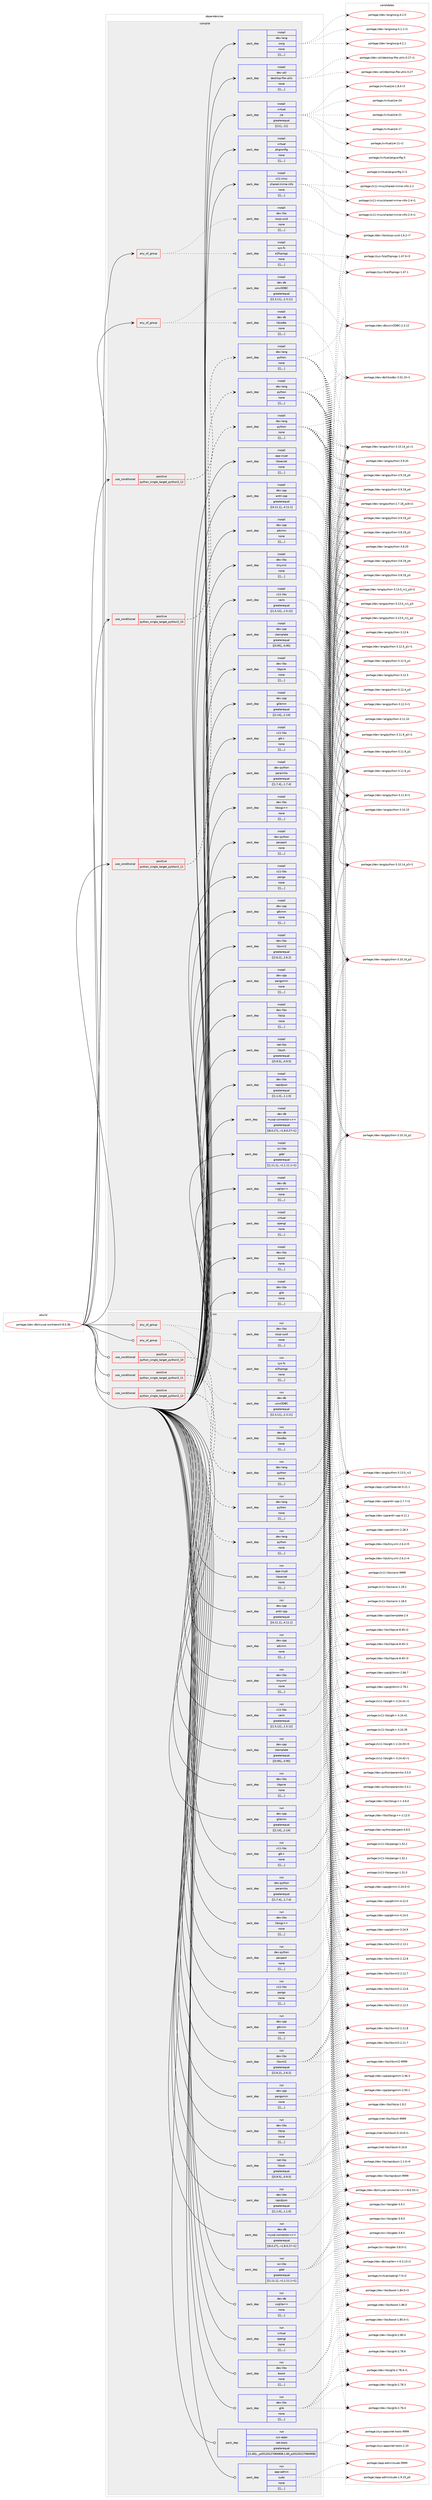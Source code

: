 digraph prolog {

# *************
# Graph options
# *************

newrank=true;
concentrate=true;
compound=true;
graph [rankdir=LR,fontname=Helvetica,fontsize=10,ranksep=1.5];#, ranksep=2.5, nodesep=0.2];
edge  [arrowhead=vee];
node  [fontname=Helvetica,fontsize=10];

# **********
# The ebuild
# **********

subgraph cluster_leftcol {
color=gray;
label=<<i>ebuild</i>>;
id [label="portage://dev-db/mysql-workbench-8.0.38", color=red, width=4, href="../dev-db/mysql-workbench-8.0.38.svg"];
}

# ****************
# The dependencies
# ****************

subgraph cluster_midcol {
color=gray;
label=<<i>dependencies</i>>;
subgraph cluster_compile {
fillcolor="#eeeeee";
style=filled;
label=<<i>compile</i>>;
subgraph any871 {
dependency68254 [label=<<TABLE BORDER="0" CELLBORDER="1" CELLSPACING="0" CELLPADDING="4"><TR><TD CELLPADDING="10">any_of_group</TD></TR></TABLE>>, shape=none, color=red];subgraph pack49302 {
dependency68255 [label=<<TABLE BORDER="0" CELLBORDER="1" CELLSPACING="0" CELLPADDING="4" WIDTH="220"><TR><TD ROWSPAN="6" CELLPADDING="30">pack_dep</TD></TR><TR><TD WIDTH="110">install</TD></TR><TR><TD>dev-db</TD></TR><TR><TD>libiodbc</TD></TR><TR><TD>none</TD></TR><TR><TD>[[],,,,]</TD></TR></TABLE>>, shape=none, color=blue];
}
dependency68254:e -> dependency68255:w [weight=20,style="dotted",arrowhead="oinv"];
subgraph pack49303 {
dependency68256 [label=<<TABLE BORDER="0" CELLBORDER="1" CELLSPACING="0" CELLPADDING="4" WIDTH="220"><TR><TD ROWSPAN="6" CELLPADDING="30">pack_dep</TD></TR><TR><TD WIDTH="110">install</TD></TR><TR><TD>dev-db</TD></TR><TR><TD>unixODBC</TD></TR><TR><TD>greaterequal</TD></TR><TR><TD>[[2,3,11],,,2.3.11]</TD></TR></TABLE>>, shape=none, color=blue];
}
dependency68254:e -> dependency68256:w [weight=20,style="dotted",arrowhead="oinv"];
}
id:e -> dependency68254:w [weight=20,style="solid",arrowhead="vee"];
subgraph any872 {
dependency68257 [label=<<TABLE BORDER="0" CELLBORDER="1" CELLSPACING="0" CELLPADDING="4"><TR><TD CELLPADDING="10">any_of_group</TD></TR></TABLE>>, shape=none, color=red];subgraph pack49304 {
dependency68258 [label=<<TABLE BORDER="0" CELLBORDER="1" CELLSPACING="0" CELLPADDING="4" WIDTH="220"><TR><TD ROWSPAN="6" CELLPADDING="30">pack_dep</TD></TR><TR><TD WIDTH="110">install</TD></TR><TR><TD>sys-fs</TD></TR><TR><TD>e2fsprogs</TD></TR><TR><TD>none</TD></TR><TR><TD>[[],,,,]</TD></TR></TABLE>>, shape=none, color=blue];
}
dependency68257:e -> dependency68258:w [weight=20,style="dotted",arrowhead="oinv"];
subgraph pack49305 {
dependency68259 [label=<<TABLE BORDER="0" CELLBORDER="1" CELLSPACING="0" CELLPADDING="4" WIDTH="220"><TR><TD ROWSPAN="6" CELLPADDING="30">pack_dep</TD></TR><TR><TD WIDTH="110">install</TD></TR><TR><TD>dev-libs</TD></TR><TR><TD>ossp-uuid</TD></TR><TR><TD>none</TD></TR><TR><TD>[[],,,,]</TD></TR></TABLE>>, shape=none, color=blue];
}
dependency68257:e -> dependency68259:w [weight=20,style="dotted",arrowhead="oinv"];
}
id:e -> dependency68257:w [weight=20,style="solid",arrowhead="vee"];
subgraph cond18012 {
dependency68260 [label=<<TABLE BORDER="0" CELLBORDER="1" CELLSPACING="0" CELLPADDING="4"><TR><TD ROWSPAN="3" CELLPADDING="10">use_conditional</TD></TR><TR><TD>positive</TD></TR><TR><TD>python_single_target_python3_10</TD></TR></TABLE>>, shape=none, color=red];
subgraph pack49306 {
dependency68261 [label=<<TABLE BORDER="0" CELLBORDER="1" CELLSPACING="0" CELLPADDING="4" WIDTH="220"><TR><TD ROWSPAN="6" CELLPADDING="30">pack_dep</TD></TR><TR><TD WIDTH="110">install</TD></TR><TR><TD>dev-lang</TD></TR><TR><TD>python</TD></TR><TR><TD>none</TD></TR><TR><TD>[[],,,,]</TD></TR></TABLE>>, shape=none, color=blue];
}
dependency68260:e -> dependency68261:w [weight=20,style="dashed",arrowhead="vee"];
}
id:e -> dependency68260:w [weight=20,style="solid",arrowhead="vee"];
subgraph cond18013 {
dependency68262 [label=<<TABLE BORDER="0" CELLBORDER="1" CELLSPACING="0" CELLPADDING="4"><TR><TD ROWSPAN="3" CELLPADDING="10">use_conditional</TD></TR><TR><TD>positive</TD></TR><TR><TD>python_single_target_python3_11</TD></TR></TABLE>>, shape=none, color=red];
subgraph pack49307 {
dependency68263 [label=<<TABLE BORDER="0" CELLBORDER="1" CELLSPACING="0" CELLPADDING="4" WIDTH="220"><TR><TD ROWSPAN="6" CELLPADDING="30">pack_dep</TD></TR><TR><TD WIDTH="110">install</TD></TR><TR><TD>dev-lang</TD></TR><TR><TD>python</TD></TR><TR><TD>none</TD></TR><TR><TD>[[],,,,]</TD></TR></TABLE>>, shape=none, color=blue];
}
dependency68262:e -> dependency68263:w [weight=20,style="dashed",arrowhead="vee"];
}
id:e -> dependency68262:w [weight=20,style="solid",arrowhead="vee"];
subgraph cond18014 {
dependency68264 [label=<<TABLE BORDER="0" CELLBORDER="1" CELLSPACING="0" CELLPADDING="4"><TR><TD ROWSPAN="3" CELLPADDING="10">use_conditional</TD></TR><TR><TD>positive</TD></TR><TR><TD>python_single_target_python3_12</TD></TR></TABLE>>, shape=none, color=red];
subgraph pack49308 {
dependency68265 [label=<<TABLE BORDER="0" CELLBORDER="1" CELLSPACING="0" CELLPADDING="4" WIDTH="220"><TR><TD ROWSPAN="6" CELLPADDING="30">pack_dep</TD></TR><TR><TD WIDTH="110">install</TD></TR><TR><TD>dev-lang</TD></TR><TR><TD>python</TD></TR><TR><TD>none</TD></TR><TR><TD>[[],,,,]</TD></TR></TABLE>>, shape=none, color=blue];
}
dependency68264:e -> dependency68265:w [weight=20,style="dashed",arrowhead="vee"];
}
id:e -> dependency68264:w [weight=20,style="solid",arrowhead="vee"];
subgraph pack49309 {
dependency68266 [label=<<TABLE BORDER="0" CELLBORDER="1" CELLSPACING="0" CELLPADDING="4" WIDTH="220"><TR><TD ROWSPAN="6" CELLPADDING="30">pack_dep</TD></TR><TR><TD WIDTH="110">install</TD></TR><TR><TD>app-crypt</TD></TR><TR><TD>libsecret</TD></TR><TR><TD>none</TD></TR><TR><TD>[[],,,,]</TD></TR></TABLE>>, shape=none, color=blue];
}
id:e -> dependency68266:w [weight=20,style="solid",arrowhead="vee"];
subgraph pack49310 {
dependency68267 [label=<<TABLE BORDER="0" CELLBORDER="1" CELLSPACING="0" CELLPADDING="4" WIDTH="220"><TR><TD ROWSPAN="6" CELLPADDING="30">pack_dep</TD></TR><TR><TD WIDTH="110">install</TD></TR><TR><TD>dev-cpp</TD></TR><TR><TD>antlr-cpp</TD></TR><TR><TD>greaterequal</TD></TR><TR><TD>[[4,11,1],,,4.11.1]</TD></TR></TABLE>>, shape=none, color=blue];
}
id:e -> dependency68267:w [weight=20,style="solid",arrowhead="vee"];
subgraph pack49311 {
dependency68268 [label=<<TABLE BORDER="0" CELLBORDER="1" CELLSPACING="0" CELLPADDING="4" WIDTH="220"><TR><TD ROWSPAN="6" CELLPADDING="30">pack_dep</TD></TR><TR><TD WIDTH="110">install</TD></TR><TR><TD>dev-cpp</TD></TR><TR><TD>atkmm</TD></TR><TR><TD>none</TD></TR><TR><TD>[[],,,,]</TD></TR></TABLE>>, shape=none, color=blue];
}
id:e -> dependency68268:w [weight=20,style="solid",arrowhead="vee"];
subgraph pack49312 {
dependency68269 [label=<<TABLE BORDER="0" CELLBORDER="1" CELLSPACING="0" CELLPADDING="4" WIDTH="220"><TR><TD ROWSPAN="6" CELLPADDING="30">pack_dep</TD></TR><TR><TD WIDTH="110">install</TD></TR><TR><TD>dev-cpp</TD></TR><TR><TD>ctemplate</TD></TR><TR><TD>greaterequal</TD></TR><TR><TD>[[0,95],,,0.95]</TD></TR></TABLE>>, shape=none, color=blue];
}
id:e -> dependency68269:w [weight=20,style="solid",arrowhead="vee"];
subgraph pack49313 {
dependency68270 [label=<<TABLE BORDER="0" CELLBORDER="1" CELLSPACING="0" CELLPADDING="4" WIDTH="220"><TR><TD ROWSPAN="6" CELLPADDING="30">pack_dep</TD></TR><TR><TD WIDTH="110">install</TD></TR><TR><TD>dev-cpp</TD></TR><TR><TD>glibmm</TD></TR><TR><TD>greaterequal</TD></TR><TR><TD>[[2,14],,,2.14]</TD></TR></TABLE>>, shape=none, color=blue];
}
id:e -> dependency68270:w [weight=20,style="solid",arrowhead="vee"];
subgraph pack49314 {
dependency68271 [label=<<TABLE BORDER="0" CELLBORDER="1" CELLSPACING="0" CELLPADDING="4" WIDTH="220"><TR><TD ROWSPAN="6" CELLPADDING="30">pack_dep</TD></TR><TR><TD WIDTH="110">install</TD></TR><TR><TD>dev-cpp</TD></TR><TR><TD>gtkmm</TD></TR><TR><TD>none</TD></TR><TR><TD>[[],,,,]</TD></TR></TABLE>>, shape=none, color=blue];
}
id:e -> dependency68271:w [weight=20,style="solid",arrowhead="vee"];
subgraph pack49315 {
dependency68272 [label=<<TABLE BORDER="0" CELLBORDER="1" CELLSPACING="0" CELLPADDING="4" WIDTH="220"><TR><TD ROWSPAN="6" CELLPADDING="30">pack_dep</TD></TR><TR><TD WIDTH="110">install</TD></TR><TR><TD>dev-cpp</TD></TR><TR><TD>pangomm</TD></TR><TR><TD>none</TD></TR><TR><TD>[[],,,,]</TD></TR></TABLE>>, shape=none, color=blue];
}
id:e -> dependency68272:w [weight=20,style="solid",arrowhead="vee"];
subgraph pack49316 {
dependency68273 [label=<<TABLE BORDER="0" CELLBORDER="1" CELLSPACING="0" CELLPADDING="4" WIDTH="220"><TR><TD ROWSPAN="6" CELLPADDING="30">pack_dep</TD></TR><TR><TD WIDTH="110">install</TD></TR><TR><TD>dev-db</TD></TR><TR><TD>mysql-connector-c++</TD></TR><TR><TD>greaterequal</TD></TR><TR><TD>[[8,0,27],,-r1,8.0.27-r1]</TD></TR></TABLE>>, shape=none, color=blue];
}
id:e -> dependency68273:w [weight=20,style="solid",arrowhead="vee"];
subgraph pack49317 {
dependency68274 [label=<<TABLE BORDER="0" CELLBORDER="1" CELLSPACING="0" CELLPADDING="4" WIDTH="220"><TR><TD ROWSPAN="6" CELLPADDING="30">pack_dep</TD></TR><TR><TD WIDTH="110">install</TD></TR><TR><TD>dev-db</TD></TR><TR><TD>vsqlite++</TD></TR><TR><TD>none</TD></TR><TR><TD>[[],,,,]</TD></TR></TABLE>>, shape=none, color=blue];
}
id:e -> dependency68274:w [weight=20,style="solid",arrowhead="vee"];
subgraph pack49318 {
dependency68275 [label=<<TABLE BORDER="0" CELLBORDER="1" CELLSPACING="0" CELLPADDING="4" WIDTH="220"><TR><TD ROWSPAN="6" CELLPADDING="30">pack_dep</TD></TR><TR><TD WIDTH="110">install</TD></TR><TR><TD>dev-lang</TD></TR><TR><TD>swig</TD></TR><TR><TD>none</TD></TR><TR><TD>[[],,,,]</TD></TR></TABLE>>, shape=none, color=blue];
}
id:e -> dependency68275:w [weight=20,style="solid",arrowhead="vee"];
subgraph pack49319 {
dependency68276 [label=<<TABLE BORDER="0" CELLBORDER="1" CELLSPACING="0" CELLPADDING="4" WIDTH="220"><TR><TD ROWSPAN="6" CELLPADDING="30">pack_dep</TD></TR><TR><TD WIDTH="110">install</TD></TR><TR><TD>dev-libs</TD></TR><TR><TD>boost</TD></TR><TR><TD>none</TD></TR><TR><TD>[[],,,,]</TD></TR></TABLE>>, shape=none, color=blue];
}
id:e -> dependency68276:w [weight=20,style="solid",arrowhead="vee"];
subgraph pack49320 {
dependency68277 [label=<<TABLE BORDER="0" CELLBORDER="1" CELLSPACING="0" CELLPADDING="4" WIDTH="220"><TR><TD ROWSPAN="6" CELLPADDING="30">pack_dep</TD></TR><TR><TD WIDTH="110">install</TD></TR><TR><TD>dev-libs</TD></TR><TR><TD>glib</TD></TR><TR><TD>none</TD></TR><TR><TD>[[],,,,]</TD></TR></TABLE>>, shape=none, color=blue];
}
id:e -> dependency68277:w [weight=20,style="solid",arrowhead="vee"];
subgraph pack49321 {
dependency68278 [label=<<TABLE BORDER="0" CELLBORDER="1" CELLSPACING="0" CELLPADDING="4" WIDTH="220"><TR><TD ROWSPAN="6" CELLPADDING="30">pack_dep</TD></TR><TR><TD WIDTH="110">install</TD></TR><TR><TD>dev-libs</TD></TR><TR><TD>libpcre</TD></TR><TR><TD>none</TD></TR><TR><TD>[[],,,,]</TD></TR></TABLE>>, shape=none, color=blue];
}
id:e -> dependency68278:w [weight=20,style="solid",arrowhead="vee"];
subgraph pack49322 {
dependency68279 [label=<<TABLE BORDER="0" CELLBORDER="1" CELLSPACING="0" CELLPADDING="4" WIDTH="220"><TR><TD ROWSPAN="6" CELLPADDING="30">pack_dep</TD></TR><TR><TD WIDTH="110">install</TD></TR><TR><TD>dev-libs</TD></TR><TR><TD>libsigc++</TD></TR><TR><TD>none</TD></TR><TR><TD>[[],,,,]</TD></TR></TABLE>>, shape=none, color=blue];
}
id:e -> dependency68279:w [weight=20,style="solid",arrowhead="vee"];
subgraph pack49323 {
dependency68280 [label=<<TABLE BORDER="0" CELLBORDER="1" CELLSPACING="0" CELLPADDING="4" WIDTH="220"><TR><TD ROWSPAN="6" CELLPADDING="30">pack_dep</TD></TR><TR><TD WIDTH="110">install</TD></TR><TR><TD>dev-libs</TD></TR><TR><TD>libxml2</TD></TR><TR><TD>greaterequal</TD></TR><TR><TD>[[2,6,2],,,2.6.2]</TD></TR></TABLE>>, shape=none, color=blue];
}
id:e -> dependency68280:w [weight=20,style="solid",arrowhead="vee"];
subgraph pack49324 {
dependency68281 [label=<<TABLE BORDER="0" CELLBORDER="1" CELLSPACING="0" CELLPADDING="4" WIDTH="220"><TR><TD ROWSPAN="6" CELLPADDING="30">pack_dep</TD></TR><TR><TD WIDTH="110">install</TD></TR><TR><TD>dev-libs</TD></TR><TR><TD>libzip</TD></TR><TR><TD>none</TD></TR><TR><TD>[[],,,,]</TD></TR></TABLE>>, shape=none, color=blue];
}
id:e -> dependency68281:w [weight=20,style="solid",arrowhead="vee"];
subgraph pack49325 {
dependency68282 [label=<<TABLE BORDER="0" CELLBORDER="1" CELLSPACING="0" CELLPADDING="4" WIDTH="220"><TR><TD ROWSPAN="6" CELLPADDING="30">pack_dep</TD></TR><TR><TD WIDTH="110">install</TD></TR><TR><TD>dev-libs</TD></TR><TR><TD>rapidjson</TD></TR><TR><TD>greaterequal</TD></TR><TR><TD>[[1,1,0],,,1.1.0]</TD></TR></TABLE>>, shape=none, color=blue];
}
id:e -> dependency68282:w [weight=20,style="solid",arrowhead="vee"];
subgraph pack49326 {
dependency68283 [label=<<TABLE BORDER="0" CELLBORDER="1" CELLSPACING="0" CELLPADDING="4" WIDTH="220"><TR><TD ROWSPAN="6" CELLPADDING="30">pack_dep</TD></TR><TR><TD WIDTH="110">install</TD></TR><TR><TD>dev-libs</TD></TR><TR><TD>tinyxml</TD></TR><TR><TD>none</TD></TR><TR><TD>[[],,,,]</TD></TR></TABLE>>, shape=none, color=blue];
}
id:e -> dependency68283:w [weight=20,style="solid",arrowhead="vee"];
subgraph pack49327 {
dependency68284 [label=<<TABLE BORDER="0" CELLBORDER="1" CELLSPACING="0" CELLPADDING="4" WIDTH="220"><TR><TD ROWSPAN="6" CELLPADDING="30">pack_dep</TD></TR><TR><TD WIDTH="110">install</TD></TR><TR><TD>dev-python</TD></TR><TR><TD>paramiko</TD></TR><TR><TD>greaterequal</TD></TR><TR><TD>[[1,7,4],,,1.7.4]</TD></TR></TABLE>>, shape=none, color=blue];
}
id:e -> dependency68284:w [weight=20,style="solid",arrowhead="vee"];
subgraph pack49328 {
dependency68285 [label=<<TABLE BORDER="0" CELLBORDER="1" CELLSPACING="0" CELLPADDING="4" WIDTH="220"><TR><TD ROWSPAN="6" CELLPADDING="30">pack_dep</TD></TR><TR><TD WIDTH="110">install</TD></TR><TR><TD>dev-python</TD></TR><TR><TD>pexpect</TD></TR><TR><TD>none</TD></TR><TR><TD>[[],,,,]</TD></TR></TABLE>>, shape=none, color=blue];
}
id:e -> dependency68285:w [weight=20,style="solid",arrowhead="vee"];
subgraph pack49329 {
dependency68286 [label=<<TABLE BORDER="0" CELLBORDER="1" CELLSPACING="0" CELLPADDING="4" WIDTH="220"><TR><TD ROWSPAN="6" CELLPADDING="30">pack_dep</TD></TR><TR><TD WIDTH="110">install</TD></TR><TR><TD>dev-util</TD></TR><TR><TD>desktop-file-utils</TD></TR><TR><TD>none</TD></TR><TR><TD>[[],,,,]</TD></TR></TABLE>>, shape=none, color=blue];
}
id:e -> dependency68286:w [weight=20,style="solid",arrowhead="vee"];
subgraph pack49330 {
dependency68287 [label=<<TABLE BORDER="0" CELLBORDER="1" CELLSPACING="0" CELLPADDING="4" WIDTH="220"><TR><TD ROWSPAN="6" CELLPADDING="30">pack_dep</TD></TR><TR><TD WIDTH="110">install</TD></TR><TR><TD>net-libs</TD></TR><TR><TD>libssh</TD></TR><TR><TD>greaterequal</TD></TR><TR><TD>[[0,9,5],,,0.9.5]</TD></TR></TABLE>>, shape=none, color=blue];
}
id:e -> dependency68287:w [weight=20,style="solid",arrowhead="vee"];
subgraph pack49331 {
dependency68288 [label=<<TABLE BORDER="0" CELLBORDER="1" CELLSPACING="0" CELLPADDING="4" WIDTH="220"><TR><TD ROWSPAN="6" CELLPADDING="30">pack_dep</TD></TR><TR><TD WIDTH="110">install</TD></TR><TR><TD>sci-libs</TD></TR><TR><TD>gdal</TD></TR><TR><TD>greaterequal</TD></TR><TR><TD>[[1,11,1],,-r1,1.11.1-r1]</TD></TR></TABLE>>, shape=none, color=blue];
}
id:e -> dependency68288:w [weight=20,style="solid",arrowhead="vee"];
subgraph pack49332 {
dependency68289 [label=<<TABLE BORDER="0" CELLBORDER="1" CELLSPACING="0" CELLPADDING="4" WIDTH="220"><TR><TD ROWSPAN="6" CELLPADDING="30">pack_dep</TD></TR><TR><TD WIDTH="110">install</TD></TR><TR><TD>virtual</TD></TR><TR><TD>jre</TD></TR><TR><TD>greaterequal</TD></TR><TR><TD>[[11],,,11]</TD></TR></TABLE>>, shape=none, color=blue];
}
id:e -> dependency68289:w [weight=20,style="solid",arrowhead="vee"];
subgraph pack49333 {
dependency68290 [label=<<TABLE BORDER="0" CELLBORDER="1" CELLSPACING="0" CELLPADDING="4" WIDTH="220"><TR><TD ROWSPAN="6" CELLPADDING="30">pack_dep</TD></TR><TR><TD WIDTH="110">install</TD></TR><TR><TD>virtual</TD></TR><TR><TD>opengl</TD></TR><TR><TD>none</TD></TR><TR><TD>[[],,,,]</TD></TR></TABLE>>, shape=none, color=blue];
}
id:e -> dependency68290:w [weight=20,style="solid",arrowhead="vee"];
subgraph pack49334 {
dependency68291 [label=<<TABLE BORDER="0" CELLBORDER="1" CELLSPACING="0" CELLPADDING="4" WIDTH="220"><TR><TD ROWSPAN="6" CELLPADDING="30">pack_dep</TD></TR><TR><TD WIDTH="110">install</TD></TR><TR><TD>virtual</TD></TR><TR><TD>pkgconfig</TD></TR><TR><TD>none</TD></TR><TR><TD>[[],,,,]</TD></TR></TABLE>>, shape=none, color=blue];
}
id:e -> dependency68291:w [weight=20,style="solid",arrowhead="vee"];
subgraph pack49335 {
dependency68292 [label=<<TABLE BORDER="0" CELLBORDER="1" CELLSPACING="0" CELLPADDING="4" WIDTH="220"><TR><TD ROWSPAN="6" CELLPADDING="30">pack_dep</TD></TR><TR><TD WIDTH="110">install</TD></TR><TR><TD>x11-libs</TD></TR><TR><TD>cairo</TD></TR><TR><TD>greaterequal</TD></TR><TR><TD>[[1,5,12],,,1.5.12]</TD></TR></TABLE>>, shape=none, color=blue];
}
id:e -> dependency68292:w [weight=20,style="solid",arrowhead="vee"];
subgraph pack49336 {
dependency68293 [label=<<TABLE BORDER="0" CELLBORDER="1" CELLSPACING="0" CELLPADDING="4" WIDTH="220"><TR><TD ROWSPAN="6" CELLPADDING="30">pack_dep</TD></TR><TR><TD WIDTH="110">install</TD></TR><TR><TD>x11-libs</TD></TR><TR><TD>gtk+</TD></TR><TR><TD>none</TD></TR><TR><TD>[[],,,,]</TD></TR></TABLE>>, shape=none, color=blue];
}
id:e -> dependency68293:w [weight=20,style="solid",arrowhead="vee"];
subgraph pack49337 {
dependency68294 [label=<<TABLE BORDER="0" CELLBORDER="1" CELLSPACING="0" CELLPADDING="4" WIDTH="220"><TR><TD ROWSPAN="6" CELLPADDING="30">pack_dep</TD></TR><TR><TD WIDTH="110">install</TD></TR><TR><TD>x11-libs</TD></TR><TR><TD>pango</TD></TR><TR><TD>none</TD></TR><TR><TD>[[],,,,]</TD></TR></TABLE>>, shape=none, color=blue];
}
id:e -> dependency68294:w [weight=20,style="solid",arrowhead="vee"];
subgraph pack49338 {
dependency68295 [label=<<TABLE BORDER="0" CELLBORDER="1" CELLSPACING="0" CELLPADDING="4" WIDTH="220"><TR><TD ROWSPAN="6" CELLPADDING="30">pack_dep</TD></TR><TR><TD WIDTH="110">install</TD></TR><TR><TD>x11-misc</TD></TR><TR><TD>shared-mime-info</TD></TR><TR><TD>none</TD></TR><TR><TD>[[],,,,]</TD></TR></TABLE>>, shape=none, color=blue];
}
id:e -> dependency68295:w [weight=20,style="solid",arrowhead="vee"];
}
subgraph cluster_compileandrun {
fillcolor="#eeeeee";
style=filled;
label=<<i>compile and run</i>>;
}
subgraph cluster_run {
fillcolor="#eeeeee";
style=filled;
label=<<i>run</i>>;
subgraph any873 {
dependency68296 [label=<<TABLE BORDER="0" CELLBORDER="1" CELLSPACING="0" CELLPADDING="4"><TR><TD CELLPADDING="10">any_of_group</TD></TR></TABLE>>, shape=none, color=red];subgraph pack49339 {
dependency68297 [label=<<TABLE BORDER="0" CELLBORDER="1" CELLSPACING="0" CELLPADDING="4" WIDTH="220"><TR><TD ROWSPAN="6" CELLPADDING="30">pack_dep</TD></TR><TR><TD WIDTH="110">run</TD></TR><TR><TD>dev-db</TD></TR><TR><TD>libiodbc</TD></TR><TR><TD>none</TD></TR><TR><TD>[[],,,,]</TD></TR></TABLE>>, shape=none, color=blue];
}
dependency68296:e -> dependency68297:w [weight=20,style="dotted",arrowhead="oinv"];
subgraph pack49340 {
dependency68298 [label=<<TABLE BORDER="0" CELLBORDER="1" CELLSPACING="0" CELLPADDING="4" WIDTH="220"><TR><TD ROWSPAN="6" CELLPADDING="30">pack_dep</TD></TR><TR><TD WIDTH="110">run</TD></TR><TR><TD>dev-db</TD></TR><TR><TD>unixODBC</TD></TR><TR><TD>greaterequal</TD></TR><TR><TD>[[2,3,11],,,2.3.11]</TD></TR></TABLE>>, shape=none, color=blue];
}
dependency68296:e -> dependency68298:w [weight=20,style="dotted",arrowhead="oinv"];
}
id:e -> dependency68296:w [weight=20,style="solid",arrowhead="odot"];
subgraph any874 {
dependency68299 [label=<<TABLE BORDER="0" CELLBORDER="1" CELLSPACING="0" CELLPADDING="4"><TR><TD CELLPADDING="10">any_of_group</TD></TR></TABLE>>, shape=none, color=red];subgraph pack49341 {
dependency68300 [label=<<TABLE BORDER="0" CELLBORDER="1" CELLSPACING="0" CELLPADDING="4" WIDTH="220"><TR><TD ROWSPAN="6" CELLPADDING="30">pack_dep</TD></TR><TR><TD WIDTH="110">run</TD></TR><TR><TD>sys-fs</TD></TR><TR><TD>e2fsprogs</TD></TR><TR><TD>none</TD></TR><TR><TD>[[],,,,]</TD></TR></TABLE>>, shape=none, color=blue];
}
dependency68299:e -> dependency68300:w [weight=20,style="dotted",arrowhead="oinv"];
subgraph pack49342 {
dependency68301 [label=<<TABLE BORDER="0" CELLBORDER="1" CELLSPACING="0" CELLPADDING="4" WIDTH="220"><TR><TD ROWSPAN="6" CELLPADDING="30">pack_dep</TD></TR><TR><TD WIDTH="110">run</TD></TR><TR><TD>dev-libs</TD></TR><TR><TD>ossp-uuid</TD></TR><TR><TD>none</TD></TR><TR><TD>[[],,,,]</TD></TR></TABLE>>, shape=none, color=blue];
}
dependency68299:e -> dependency68301:w [weight=20,style="dotted",arrowhead="oinv"];
}
id:e -> dependency68299:w [weight=20,style="solid",arrowhead="odot"];
subgraph cond18015 {
dependency68302 [label=<<TABLE BORDER="0" CELLBORDER="1" CELLSPACING="0" CELLPADDING="4"><TR><TD ROWSPAN="3" CELLPADDING="10">use_conditional</TD></TR><TR><TD>positive</TD></TR><TR><TD>python_single_target_python3_10</TD></TR></TABLE>>, shape=none, color=red];
subgraph pack49343 {
dependency68303 [label=<<TABLE BORDER="0" CELLBORDER="1" CELLSPACING="0" CELLPADDING="4" WIDTH="220"><TR><TD ROWSPAN="6" CELLPADDING="30">pack_dep</TD></TR><TR><TD WIDTH="110">run</TD></TR><TR><TD>dev-lang</TD></TR><TR><TD>python</TD></TR><TR><TD>none</TD></TR><TR><TD>[[],,,,]</TD></TR></TABLE>>, shape=none, color=blue];
}
dependency68302:e -> dependency68303:w [weight=20,style="dashed",arrowhead="vee"];
}
id:e -> dependency68302:w [weight=20,style="solid",arrowhead="odot"];
subgraph cond18016 {
dependency68304 [label=<<TABLE BORDER="0" CELLBORDER="1" CELLSPACING="0" CELLPADDING="4"><TR><TD ROWSPAN="3" CELLPADDING="10">use_conditional</TD></TR><TR><TD>positive</TD></TR><TR><TD>python_single_target_python3_11</TD></TR></TABLE>>, shape=none, color=red];
subgraph pack49344 {
dependency68305 [label=<<TABLE BORDER="0" CELLBORDER="1" CELLSPACING="0" CELLPADDING="4" WIDTH="220"><TR><TD ROWSPAN="6" CELLPADDING="30">pack_dep</TD></TR><TR><TD WIDTH="110">run</TD></TR><TR><TD>dev-lang</TD></TR><TR><TD>python</TD></TR><TR><TD>none</TD></TR><TR><TD>[[],,,,]</TD></TR></TABLE>>, shape=none, color=blue];
}
dependency68304:e -> dependency68305:w [weight=20,style="dashed",arrowhead="vee"];
}
id:e -> dependency68304:w [weight=20,style="solid",arrowhead="odot"];
subgraph cond18017 {
dependency68306 [label=<<TABLE BORDER="0" CELLBORDER="1" CELLSPACING="0" CELLPADDING="4"><TR><TD ROWSPAN="3" CELLPADDING="10">use_conditional</TD></TR><TR><TD>positive</TD></TR><TR><TD>python_single_target_python3_12</TD></TR></TABLE>>, shape=none, color=red];
subgraph pack49345 {
dependency68307 [label=<<TABLE BORDER="0" CELLBORDER="1" CELLSPACING="0" CELLPADDING="4" WIDTH="220"><TR><TD ROWSPAN="6" CELLPADDING="30">pack_dep</TD></TR><TR><TD WIDTH="110">run</TD></TR><TR><TD>dev-lang</TD></TR><TR><TD>python</TD></TR><TR><TD>none</TD></TR><TR><TD>[[],,,,]</TD></TR></TABLE>>, shape=none, color=blue];
}
dependency68306:e -> dependency68307:w [weight=20,style="dashed",arrowhead="vee"];
}
id:e -> dependency68306:w [weight=20,style="solid",arrowhead="odot"];
subgraph pack49346 {
dependency68308 [label=<<TABLE BORDER="0" CELLBORDER="1" CELLSPACING="0" CELLPADDING="4" WIDTH="220"><TR><TD ROWSPAN="6" CELLPADDING="30">pack_dep</TD></TR><TR><TD WIDTH="110">run</TD></TR><TR><TD>app-admin</TD></TR><TR><TD>sudo</TD></TR><TR><TD>none</TD></TR><TR><TD>[[],,,,]</TD></TR></TABLE>>, shape=none, color=blue];
}
id:e -> dependency68308:w [weight=20,style="solid",arrowhead="odot"];
subgraph pack49347 {
dependency68309 [label=<<TABLE BORDER="0" CELLBORDER="1" CELLSPACING="0" CELLPADDING="4" WIDTH="220"><TR><TD ROWSPAN="6" CELLPADDING="30">pack_dep</TD></TR><TR><TD WIDTH="110">run</TD></TR><TR><TD>app-crypt</TD></TR><TR><TD>libsecret</TD></TR><TR><TD>none</TD></TR><TR><TD>[[],,,,]</TD></TR></TABLE>>, shape=none, color=blue];
}
id:e -> dependency68309:w [weight=20,style="solid",arrowhead="odot"];
subgraph pack49348 {
dependency68310 [label=<<TABLE BORDER="0" CELLBORDER="1" CELLSPACING="0" CELLPADDING="4" WIDTH="220"><TR><TD ROWSPAN="6" CELLPADDING="30">pack_dep</TD></TR><TR><TD WIDTH="110">run</TD></TR><TR><TD>dev-cpp</TD></TR><TR><TD>antlr-cpp</TD></TR><TR><TD>greaterequal</TD></TR><TR><TD>[[4,11,1],,,4.11.1]</TD></TR></TABLE>>, shape=none, color=blue];
}
id:e -> dependency68310:w [weight=20,style="solid",arrowhead="odot"];
subgraph pack49349 {
dependency68311 [label=<<TABLE BORDER="0" CELLBORDER="1" CELLSPACING="0" CELLPADDING="4" WIDTH="220"><TR><TD ROWSPAN="6" CELLPADDING="30">pack_dep</TD></TR><TR><TD WIDTH="110">run</TD></TR><TR><TD>dev-cpp</TD></TR><TR><TD>atkmm</TD></TR><TR><TD>none</TD></TR><TR><TD>[[],,,,]</TD></TR></TABLE>>, shape=none, color=blue];
}
id:e -> dependency68311:w [weight=20,style="solid",arrowhead="odot"];
subgraph pack49350 {
dependency68312 [label=<<TABLE BORDER="0" CELLBORDER="1" CELLSPACING="0" CELLPADDING="4" WIDTH="220"><TR><TD ROWSPAN="6" CELLPADDING="30">pack_dep</TD></TR><TR><TD WIDTH="110">run</TD></TR><TR><TD>dev-cpp</TD></TR><TR><TD>ctemplate</TD></TR><TR><TD>greaterequal</TD></TR><TR><TD>[[0,95],,,0.95]</TD></TR></TABLE>>, shape=none, color=blue];
}
id:e -> dependency68312:w [weight=20,style="solid",arrowhead="odot"];
subgraph pack49351 {
dependency68313 [label=<<TABLE BORDER="0" CELLBORDER="1" CELLSPACING="0" CELLPADDING="4" WIDTH="220"><TR><TD ROWSPAN="6" CELLPADDING="30">pack_dep</TD></TR><TR><TD WIDTH="110">run</TD></TR><TR><TD>dev-cpp</TD></TR><TR><TD>glibmm</TD></TR><TR><TD>greaterequal</TD></TR><TR><TD>[[2,14],,,2.14]</TD></TR></TABLE>>, shape=none, color=blue];
}
id:e -> dependency68313:w [weight=20,style="solid",arrowhead="odot"];
subgraph pack49352 {
dependency68314 [label=<<TABLE BORDER="0" CELLBORDER="1" CELLSPACING="0" CELLPADDING="4" WIDTH="220"><TR><TD ROWSPAN="6" CELLPADDING="30">pack_dep</TD></TR><TR><TD WIDTH="110">run</TD></TR><TR><TD>dev-cpp</TD></TR><TR><TD>gtkmm</TD></TR><TR><TD>none</TD></TR><TR><TD>[[],,,,]</TD></TR></TABLE>>, shape=none, color=blue];
}
id:e -> dependency68314:w [weight=20,style="solid",arrowhead="odot"];
subgraph pack49353 {
dependency68315 [label=<<TABLE BORDER="0" CELLBORDER="1" CELLSPACING="0" CELLPADDING="4" WIDTH="220"><TR><TD ROWSPAN="6" CELLPADDING="30">pack_dep</TD></TR><TR><TD WIDTH="110">run</TD></TR><TR><TD>dev-cpp</TD></TR><TR><TD>pangomm</TD></TR><TR><TD>none</TD></TR><TR><TD>[[],,,,]</TD></TR></TABLE>>, shape=none, color=blue];
}
id:e -> dependency68315:w [weight=20,style="solid",arrowhead="odot"];
subgraph pack49354 {
dependency68316 [label=<<TABLE BORDER="0" CELLBORDER="1" CELLSPACING="0" CELLPADDING="4" WIDTH="220"><TR><TD ROWSPAN="6" CELLPADDING="30">pack_dep</TD></TR><TR><TD WIDTH="110">run</TD></TR><TR><TD>dev-db</TD></TR><TR><TD>mysql-connector-c++</TD></TR><TR><TD>greaterequal</TD></TR><TR><TD>[[8,0,27],,-r1,8.0.27-r1]</TD></TR></TABLE>>, shape=none, color=blue];
}
id:e -> dependency68316:w [weight=20,style="solid",arrowhead="odot"];
subgraph pack49355 {
dependency68317 [label=<<TABLE BORDER="0" CELLBORDER="1" CELLSPACING="0" CELLPADDING="4" WIDTH="220"><TR><TD ROWSPAN="6" CELLPADDING="30">pack_dep</TD></TR><TR><TD WIDTH="110">run</TD></TR><TR><TD>dev-db</TD></TR><TR><TD>vsqlite++</TD></TR><TR><TD>none</TD></TR><TR><TD>[[],,,,]</TD></TR></TABLE>>, shape=none, color=blue];
}
id:e -> dependency68317:w [weight=20,style="solid",arrowhead="odot"];
subgraph pack49356 {
dependency68318 [label=<<TABLE BORDER="0" CELLBORDER="1" CELLSPACING="0" CELLPADDING="4" WIDTH="220"><TR><TD ROWSPAN="6" CELLPADDING="30">pack_dep</TD></TR><TR><TD WIDTH="110">run</TD></TR><TR><TD>dev-libs</TD></TR><TR><TD>boost</TD></TR><TR><TD>none</TD></TR><TR><TD>[[],,,,]</TD></TR></TABLE>>, shape=none, color=blue];
}
id:e -> dependency68318:w [weight=20,style="solid",arrowhead="odot"];
subgraph pack49357 {
dependency68319 [label=<<TABLE BORDER="0" CELLBORDER="1" CELLSPACING="0" CELLPADDING="4" WIDTH="220"><TR><TD ROWSPAN="6" CELLPADDING="30">pack_dep</TD></TR><TR><TD WIDTH="110">run</TD></TR><TR><TD>dev-libs</TD></TR><TR><TD>glib</TD></TR><TR><TD>none</TD></TR><TR><TD>[[],,,,]</TD></TR></TABLE>>, shape=none, color=blue];
}
id:e -> dependency68319:w [weight=20,style="solid",arrowhead="odot"];
subgraph pack49358 {
dependency68320 [label=<<TABLE BORDER="0" CELLBORDER="1" CELLSPACING="0" CELLPADDING="4" WIDTH="220"><TR><TD ROWSPAN="6" CELLPADDING="30">pack_dep</TD></TR><TR><TD WIDTH="110">run</TD></TR><TR><TD>dev-libs</TD></TR><TR><TD>libpcre</TD></TR><TR><TD>none</TD></TR><TR><TD>[[],,,,]</TD></TR></TABLE>>, shape=none, color=blue];
}
id:e -> dependency68320:w [weight=20,style="solid",arrowhead="odot"];
subgraph pack49359 {
dependency68321 [label=<<TABLE BORDER="0" CELLBORDER="1" CELLSPACING="0" CELLPADDING="4" WIDTH="220"><TR><TD ROWSPAN="6" CELLPADDING="30">pack_dep</TD></TR><TR><TD WIDTH="110">run</TD></TR><TR><TD>dev-libs</TD></TR><TR><TD>libsigc++</TD></TR><TR><TD>none</TD></TR><TR><TD>[[],,,,]</TD></TR></TABLE>>, shape=none, color=blue];
}
id:e -> dependency68321:w [weight=20,style="solid",arrowhead="odot"];
subgraph pack49360 {
dependency68322 [label=<<TABLE BORDER="0" CELLBORDER="1" CELLSPACING="0" CELLPADDING="4" WIDTH="220"><TR><TD ROWSPAN="6" CELLPADDING="30">pack_dep</TD></TR><TR><TD WIDTH="110">run</TD></TR><TR><TD>dev-libs</TD></TR><TR><TD>libxml2</TD></TR><TR><TD>greaterequal</TD></TR><TR><TD>[[2,6,2],,,2.6.2]</TD></TR></TABLE>>, shape=none, color=blue];
}
id:e -> dependency68322:w [weight=20,style="solid",arrowhead="odot"];
subgraph pack49361 {
dependency68323 [label=<<TABLE BORDER="0" CELLBORDER="1" CELLSPACING="0" CELLPADDING="4" WIDTH="220"><TR><TD ROWSPAN="6" CELLPADDING="30">pack_dep</TD></TR><TR><TD WIDTH="110">run</TD></TR><TR><TD>dev-libs</TD></TR><TR><TD>libzip</TD></TR><TR><TD>none</TD></TR><TR><TD>[[],,,,]</TD></TR></TABLE>>, shape=none, color=blue];
}
id:e -> dependency68323:w [weight=20,style="solid",arrowhead="odot"];
subgraph pack49362 {
dependency68324 [label=<<TABLE BORDER="0" CELLBORDER="1" CELLSPACING="0" CELLPADDING="4" WIDTH="220"><TR><TD ROWSPAN="6" CELLPADDING="30">pack_dep</TD></TR><TR><TD WIDTH="110">run</TD></TR><TR><TD>dev-libs</TD></TR><TR><TD>rapidjson</TD></TR><TR><TD>greaterequal</TD></TR><TR><TD>[[1,1,0],,,1.1.0]</TD></TR></TABLE>>, shape=none, color=blue];
}
id:e -> dependency68324:w [weight=20,style="solid",arrowhead="odot"];
subgraph pack49363 {
dependency68325 [label=<<TABLE BORDER="0" CELLBORDER="1" CELLSPACING="0" CELLPADDING="4" WIDTH="220"><TR><TD ROWSPAN="6" CELLPADDING="30">pack_dep</TD></TR><TR><TD WIDTH="110">run</TD></TR><TR><TD>dev-libs</TD></TR><TR><TD>tinyxml</TD></TR><TR><TD>none</TD></TR><TR><TD>[[],,,,]</TD></TR></TABLE>>, shape=none, color=blue];
}
id:e -> dependency68325:w [weight=20,style="solid",arrowhead="odot"];
subgraph pack49364 {
dependency68326 [label=<<TABLE BORDER="0" CELLBORDER="1" CELLSPACING="0" CELLPADDING="4" WIDTH="220"><TR><TD ROWSPAN="6" CELLPADDING="30">pack_dep</TD></TR><TR><TD WIDTH="110">run</TD></TR><TR><TD>dev-python</TD></TR><TR><TD>paramiko</TD></TR><TR><TD>greaterequal</TD></TR><TR><TD>[[1,7,4],,,1.7.4]</TD></TR></TABLE>>, shape=none, color=blue];
}
id:e -> dependency68326:w [weight=20,style="solid",arrowhead="odot"];
subgraph pack49365 {
dependency68327 [label=<<TABLE BORDER="0" CELLBORDER="1" CELLSPACING="0" CELLPADDING="4" WIDTH="220"><TR><TD ROWSPAN="6" CELLPADDING="30">pack_dep</TD></TR><TR><TD WIDTH="110">run</TD></TR><TR><TD>dev-python</TD></TR><TR><TD>pexpect</TD></TR><TR><TD>none</TD></TR><TR><TD>[[],,,,]</TD></TR></TABLE>>, shape=none, color=blue];
}
id:e -> dependency68327:w [weight=20,style="solid",arrowhead="odot"];
subgraph pack49366 {
dependency68328 [label=<<TABLE BORDER="0" CELLBORDER="1" CELLSPACING="0" CELLPADDING="4" WIDTH="220"><TR><TD ROWSPAN="6" CELLPADDING="30">pack_dep</TD></TR><TR><TD WIDTH="110">run</TD></TR><TR><TD>net-libs</TD></TR><TR><TD>libssh</TD></TR><TR><TD>greaterequal</TD></TR><TR><TD>[[0,9,5],,,0.9.5]</TD></TR></TABLE>>, shape=none, color=blue];
}
id:e -> dependency68328:w [weight=20,style="solid",arrowhead="odot"];
subgraph pack49367 {
dependency68329 [label=<<TABLE BORDER="0" CELLBORDER="1" CELLSPACING="0" CELLPADDING="4" WIDTH="220"><TR><TD ROWSPAN="6" CELLPADDING="30">pack_dep</TD></TR><TR><TD WIDTH="110">run</TD></TR><TR><TD>sci-libs</TD></TR><TR><TD>gdal</TD></TR><TR><TD>greaterequal</TD></TR><TR><TD>[[1,11,1],,-r1,1.11.1-r1]</TD></TR></TABLE>>, shape=none, color=blue];
}
id:e -> dependency68329:w [weight=20,style="solid",arrowhead="odot"];
subgraph pack49368 {
dependency68330 [label=<<TABLE BORDER="0" CELLBORDER="1" CELLSPACING="0" CELLPADDING="4" WIDTH="220"><TR><TD ROWSPAN="6" CELLPADDING="30">pack_dep</TD></TR><TR><TD WIDTH="110">run</TD></TR><TR><TD>sys-apps</TD></TR><TR><TD>net-tools</TD></TR><TR><TD>greaterequal</TD></TR><TR><TD>[[1,60],,_p20120127084908,1.60_p20120127084908]</TD></TR></TABLE>>, shape=none, color=blue];
}
id:e -> dependency68330:w [weight=20,style="solid",arrowhead="odot"];
subgraph pack49369 {
dependency68331 [label=<<TABLE BORDER="0" CELLBORDER="1" CELLSPACING="0" CELLPADDING="4" WIDTH="220"><TR><TD ROWSPAN="6" CELLPADDING="30">pack_dep</TD></TR><TR><TD WIDTH="110">run</TD></TR><TR><TD>virtual</TD></TR><TR><TD>opengl</TD></TR><TR><TD>none</TD></TR><TR><TD>[[],,,,]</TD></TR></TABLE>>, shape=none, color=blue];
}
id:e -> dependency68331:w [weight=20,style="solid",arrowhead="odot"];
subgraph pack49370 {
dependency68332 [label=<<TABLE BORDER="0" CELLBORDER="1" CELLSPACING="0" CELLPADDING="4" WIDTH="220"><TR><TD ROWSPAN="6" CELLPADDING="30">pack_dep</TD></TR><TR><TD WIDTH="110">run</TD></TR><TR><TD>x11-libs</TD></TR><TR><TD>cairo</TD></TR><TR><TD>greaterequal</TD></TR><TR><TD>[[1,5,12],,,1.5.12]</TD></TR></TABLE>>, shape=none, color=blue];
}
id:e -> dependency68332:w [weight=20,style="solid",arrowhead="odot"];
subgraph pack49371 {
dependency68333 [label=<<TABLE BORDER="0" CELLBORDER="1" CELLSPACING="0" CELLPADDING="4" WIDTH="220"><TR><TD ROWSPAN="6" CELLPADDING="30">pack_dep</TD></TR><TR><TD WIDTH="110">run</TD></TR><TR><TD>x11-libs</TD></TR><TR><TD>gtk+</TD></TR><TR><TD>none</TD></TR><TR><TD>[[],,,,]</TD></TR></TABLE>>, shape=none, color=blue];
}
id:e -> dependency68333:w [weight=20,style="solid",arrowhead="odot"];
subgraph pack49372 {
dependency68334 [label=<<TABLE BORDER="0" CELLBORDER="1" CELLSPACING="0" CELLPADDING="4" WIDTH="220"><TR><TD ROWSPAN="6" CELLPADDING="30">pack_dep</TD></TR><TR><TD WIDTH="110">run</TD></TR><TR><TD>x11-libs</TD></TR><TR><TD>pango</TD></TR><TR><TD>none</TD></TR><TR><TD>[[],,,,]</TD></TR></TABLE>>, shape=none, color=blue];
}
id:e -> dependency68334:w [weight=20,style="solid",arrowhead="odot"];
}
}

# **************
# The candidates
# **************

subgraph cluster_choices {
rank=same;
color=gray;
label=<<i>candidates</i>>;

subgraph choice49302 {
color=black;
nodesep=1;
choice10010111845100984710810598105111100989945514653504649534511449 [label="portage://dev-db/libiodbc-3.52.15-r1", color=red, width=4,href="../dev-db/libiodbc-3.52.15-r1.svg"];
dependency68255:e -> choice10010111845100984710810598105111100989945514653504649534511449:w [style=dotted,weight="100"];
}
subgraph choice49303 {
color=black;
nodesep=1;
choice1001011184510098471171101051207968666745504651464950 [label="portage://dev-db/unixODBC-2.3.12", color=red, width=4,href="../dev-db/unixODBC-2.3.12.svg"];
dependency68256:e -> choice1001011184510098471171101051207968666745504651464950:w [style=dotted,weight="100"];
}
subgraph choice49304 {
color=black;
nodesep=1;
choice11512111545102115471015010211511211411110311545494652554649 [label="portage://sys-fs/e2fsprogs-1.47.1", color=red, width=4,href="../sys-fs/e2fsprogs-1.47.1.svg"];
choice115121115451021154710150102115112114111103115454946525546484511451 [label="portage://sys-fs/e2fsprogs-1.47.0-r3", color=red, width=4,href="../sys-fs/e2fsprogs-1.47.0-r3.svg"];
dependency68258:e -> choice11512111545102115471015010211511211411110311545494652554649:w [style=dotted,weight="100"];
dependency68258:e -> choice115121115451021154710150102115112114111103115454946525546484511451:w [style=dotted,weight="100"];
}
subgraph choice49305 {
color=black;
nodesep=1;
choice100101118451081059811547111115115112451171171051004549465446504511455 [label="portage://dev-libs/ossp-uuid-1.6.2-r7", color=red, width=4,href="../dev-libs/ossp-uuid-1.6.2-r7.svg"];
dependency68259:e -> choice100101118451081059811547111115115112451171171051004549465446504511455:w [style=dotted,weight="100"];
}
subgraph choice49306 {
color=black;
nodesep=1;
choice10010111845108971101034711212111610411111045514649514648951149950 [label="portage://dev-lang/python-3.13.0_rc2", color=red, width=4,href="../dev-lang/python-3.13.0_rc2.svg"];
choice1001011184510897110103471121211161041111104551464951464895114994995112514511449 [label="portage://dev-lang/python-3.13.0_rc1_p3-r1", color=red, width=4,href="../dev-lang/python-3.13.0_rc1_p3-r1.svg"];
choice100101118451089711010347112121116104111110455146495146489511499499511251 [label="portage://dev-lang/python-3.13.0_rc1_p3", color=red, width=4,href="../dev-lang/python-3.13.0_rc1_p3.svg"];
choice100101118451089711010347112121116104111110455146495146489511499499511250 [label="portage://dev-lang/python-3.13.0_rc1_p2", color=red, width=4,href="../dev-lang/python-3.13.0_rc1_p2.svg"];
choice10010111845108971101034711212111610411111045514649504654 [label="portage://dev-lang/python-3.12.6", color=red, width=4,href="../dev-lang/python-3.12.6.svg"];
choice1001011184510897110103471121211161041111104551464950465395112494511449 [label="portage://dev-lang/python-3.12.5_p1-r1", color=red, width=4,href="../dev-lang/python-3.12.5_p1-r1.svg"];
choice100101118451089711010347112121116104111110455146495046539511249 [label="portage://dev-lang/python-3.12.5_p1", color=red, width=4,href="../dev-lang/python-3.12.5_p1.svg"];
choice10010111845108971101034711212111610411111045514649504653 [label="portage://dev-lang/python-3.12.5", color=red, width=4,href="../dev-lang/python-3.12.5.svg"];
choice100101118451089711010347112121116104111110455146495046529511251 [label="portage://dev-lang/python-3.12.4_p3", color=red, width=4,href="../dev-lang/python-3.12.4_p3.svg"];
choice100101118451089711010347112121116104111110455146495046514511449 [label="portage://dev-lang/python-3.12.3-r1", color=red, width=4,href="../dev-lang/python-3.12.3-r1.svg"];
choice1001011184510897110103471121211161041111104551464949464948 [label="portage://dev-lang/python-3.11.10", color=red, width=4,href="../dev-lang/python-3.11.10.svg"];
choice1001011184510897110103471121211161041111104551464949465795112504511449 [label="portage://dev-lang/python-3.11.9_p2-r1", color=red, width=4,href="../dev-lang/python-3.11.9_p2-r1.svg"];
choice100101118451089711010347112121116104111110455146494946579511250 [label="portage://dev-lang/python-3.11.9_p2", color=red, width=4,href="../dev-lang/python-3.11.9_p2.svg"];
choice100101118451089711010347112121116104111110455146494946579511249 [label="portage://dev-lang/python-3.11.9_p1", color=red, width=4,href="../dev-lang/python-3.11.9_p1.svg"];
choice100101118451089711010347112121116104111110455146494946574511449 [label="portage://dev-lang/python-3.11.9-r1", color=red, width=4,href="../dev-lang/python-3.11.9-r1.svg"];
choice1001011184510897110103471121211161041111104551464948464953 [label="portage://dev-lang/python-3.10.15", color=red, width=4,href="../dev-lang/python-3.10.15.svg"];
choice100101118451089711010347112121116104111110455146494846495295112514511449 [label="portage://dev-lang/python-3.10.14_p3-r1", color=red, width=4,href="../dev-lang/python-3.10.14_p3-r1.svg"];
choice10010111845108971101034711212111610411111045514649484649529511251 [label="portage://dev-lang/python-3.10.14_p3", color=red, width=4,href="../dev-lang/python-3.10.14_p3.svg"];
choice10010111845108971101034711212111610411111045514649484649529511250 [label="portage://dev-lang/python-3.10.14_p2", color=red, width=4,href="../dev-lang/python-3.10.14_p2.svg"];
choice100101118451089711010347112121116104111110455146494846495295112494511449 [label="portage://dev-lang/python-3.10.14_p1-r1", color=red, width=4,href="../dev-lang/python-3.10.14_p1-r1.svg"];
choice10010111845108971101034711212111610411111045514657465048 [label="portage://dev-lang/python-3.9.20", color=red, width=4,href="../dev-lang/python-3.9.20.svg"];
choice100101118451089711010347112121116104111110455146574649579511253 [label="portage://dev-lang/python-3.9.19_p5", color=red, width=4,href="../dev-lang/python-3.9.19_p5.svg"];
choice100101118451089711010347112121116104111110455146574649579511252 [label="portage://dev-lang/python-3.9.19_p4", color=red, width=4,href="../dev-lang/python-3.9.19_p4.svg"];
choice100101118451089711010347112121116104111110455146574649579511251 [label="portage://dev-lang/python-3.9.19_p3", color=red, width=4,href="../dev-lang/python-3.9.19_p3.svg"];
choice10010111845108971101034711212111610411111045514656465048 [label="portage://dev-lang/python-3.8.20", color=red, width=4,href="../dev-lang/python-3.8.20.svg"];
choice100101118451089711010347112121116104111110455146564649579511252 [label="portage://dev-lang/python-3.8.19_p4", color=red, width=4,href="../dev-lang/python-3.8.19_p4.svg"];
choice100101118451089711010347112121116104111110455146564649579511251 [label="portage://dev-lang/python-3.8.19_p3", color=red, width=4,href="../dev-lang/python-3.8.19_p3.svg"];
choice100101118451089711010347112121116104111110455146564649579511250 [label="portage://dev-lang/python-3.8.19_p2", color=red, width=4,href="../dev-lang/python-3.8.19_p2.svg"];
choice100101118451089711010347112121116104111110455046554649569511249544511450 [label="portage://dev-lang/python-2.7.18_p16-r2", color=red, width=4,href="../dev-lang/python-2.7.18_p16-r2.svg"];
dependency68261:e -> choice10010111845108971101034711212111610411111045514649514648951149950:w [style=dotted,weight="100"];
dependency68261:e -> choice1001011184510897110103471121211161041111104551464951464895114994995112514511449:w [style=dotted,weight="100"];
dependency68261:e -> choice100101118451089711010347112121116104111110455146495146489511499499511251:w [style=dotted,weight="100"];
dependency68261:e -> choice100101118451089711010347112121116104111110455146495146489511499499511250:w [style=dotted,weight="100"];
dependency68261:e -> choice10010111845108971101034711212111610411111045514649504654:w [style=dotted,weight="100"];
dependency68261:e -> choice1001011184510897110103471121211161041111104551464950465395112494511449:w [style=dotted,weight="100"];
dependency68261:e -> choice100101118451089711010347112121116104111110455146495046539511249:w [style=dotted,weight="100"];
dependency68261:e -> choice10010111845108971101034711212111610411111045514649504653:w [style=dotted,weight="100"];
dependency68261:e -> choice100101118451089711010347112121116104111110455146495046529511251:w [style=dotted,weight="100"];
dependency68261:e -> choice100101118451089711010347112121116104111110455146495046514511449:w [style=dotted,weight="100"];
dependency68261:e -> choice1001011184510897110103471121211161041111104551464949464948:w [style=dotted,weight="100"];
dependency68261:e -> choice1001011184510897110103471121211161041111104551464949465795112504511449:w [style=dotted,weight="100"];
dependency68261:e -> choice100101118451089711010347112121116104111110455146494946579511250:w [style=dotted,weight="100"];
dependency68261:e -> choice100101118451089711010347112121116104111110455146494946579511249:w [style=dotted,weight="100"];
dependency68261:e -> choice100101118451089711010347112121116104111110455146494946574511449:w [style=dotted,weight="100"];
dependency68261:e -> choice1001011184510897110103471121211161041111104551464948464953:w [style=dotted,weight="100"];
dependency68261:e -> choice100101118451089711010347112121116104111110455146494846495295112514511449:w [style=dotted,weight="100"];
dependency68261:e -> choice10010111845108971101034711212111610411111045514649484649529511251:w [style=dotted,weight="100"];
dependency68261:e -> choice10010111845108971101034711212111610411111045514649484649529511250:w [style=dotted,weight="100"];
dependency68261:e -> choice100101118451089711010347112121116104111110455146494846495295112494511449:w [style=dotted,weight="100"];
dependency68261:e -> choice10010111845108971101034711212111610411111045514657465048:w [style=dotted,weight="100"];
dependency68261:e -> choice100101118451089711010347112121116104111110455146574649579511253:w [style=dotted,weight="100"];
dependency68261:e -> choice100101118451089711010347112121116104111110455146574649579511252:w [style=dotted,weight="100"];
dependency68261:e -> choice100101118451089711010347112121116104111110455146574649579511251:w [style=dotted,weight="100"];
dependency68261:e -> choice10010111845108971101034711212111610411111045514656465048:w [style=dotted,weight="100"];
dependency68261:e -> choice100101118451089711010347112121116104111110455146564649579511252:w [style=dotted,weight="100"];
dependency68261:e -> choice100101118451089711010347112121116104111110455146564649579511251:w [style=dotted,weight="100"];
dependency68261:e -> choice100101118451089711010347112121116104111110455146564649579511250:w [style=dotted,weight="100"];
dependency68261:e -> choice100101118451089711010347112121116104111110455046554649569511249544511450:w [style=dotted,weight="100"];
}
subgraph choice49307 {
color=black;
nodesep=1;
choice10010111845108971101034711212111610411111045514649514648951149950 [label="portage://dev-lang/python-3.13.0_rc2", color=red, width=4,href="../dev-lang/python-3.13.0_rc2.svg"];
choice1001011184510897110103471121211161041111104551464951464895114994995112514511449 [label="portage://dev-lang/python-3.13.0_rc1_p3-r1", color=red, width=4,href="../dev-lang/python-3.13.0_rc1_p3-r1.svg"];
choice100101118451089711010347112121116104111110455146495146489511499499511251 [label="portage://dev-lang/python-3.13.0_rc1_p3", color=red, width=4,href="../dev-lang/python-3.13.0_rc1_p3.svg"];
choice100101118451089711010347112121116104111110455146495146489511499499511250 [label="portage://dev-lang/python-3.13.0_rc1_p2", color=red, width=4,href="../dev-lang/python-3.13.0_rc1_p2.svg"];
choice10010111845108971101034711212111610411111045514649504654 [label="portage://dev-lang/python-3.12.6", color=red, width=4,href="../dev-lang/python-3.12.6.svg"];
choice1001011184510897110103471121211161041111104551464950465395112494511449 [label="portage://dev-lang/python-3.12.5_p1-r1", color=red, width=4,href="../dev-lang/python-3.12.5_p1-r1.svg"];
choice100101118451089711010347112121116104111110455146495046539511249 [label="portage://dev-lang/python-3.12.5_p1", color=red, width=4,href="../dev-lang/python-3.12.5_p1.svg"];
choice10010111845108971101034711212111610411111045514649504653 [label="portage://dev-lang/python-3.12.5", color=red, width=4,href="../dev-lang/python-3.12.5.svg"];
choice100101118451089711010347112121116104111110455146495046529511251 [label="portage://dev-lang/python-3.12.4_p3", color=red, width=4,href="../dev-lang/python-3.12.4_p3.svg"];
choice100101118451089711010347112121116104111110455146495046514511449 [label="portage://dev-lang/python-3.12.3-r1", color=red, width=4,href="../dev-lang/python-3.12.3-r1.svg"];
choice1001011184510897110103471121211161041111104551464949464948 [label="portage://dev-lang/python-3.11.10", color=red, width=4,href="../dev-lang/python-3.11.10.svg"];
choice1001011184510897110103471121211161041111104551464949465795112504511449 [label="portage://dev-lang/python-3.11.9_p2-r1", color=red, width=4,href="../dev-lang/python-3.11.9_p2-r1.svg"];
choice100101118451089711010347112121116104111110455146494946579511250 [label="portage://dev-lang/python-3.11.9_p2", color=red, width=4,href="../dev-lang/python-3.11.9_p2.svg"];
choice100101118451089711010347112121116104111110455146494946579511249 [label="portage://dev-lang/python-3.11.9_p1", color=red, width=4,href="../dev-lang/python-3.11.9_p1.svg"];
choice100101118451089711010347112121116104111110455146494946574511449 [label="portage://dev-lang/python-3.11.9-r1", color=red, width=4,href="../dev-lang/python-3.11.9-r1.svg"];
choice1001011184510897110103471121211161041111104551464948464953 [label="portage://dev-lang/python-3.10.15", color=red, width=4,href="../dev-lang/python-3.10.15.svg"];
choice100101118451089711010347112121116104111110455146494846495295112514511449 [label="portage://dev-lang/python-3.10.14_p3-r1", color=red, width=4,href="../dev-lang/python-3.10.14_p3-r1.svg"];
choice10010111845108971101034711212111610411111045514649484649529511251 [label="portage://dev-lang/python-3.10.14_p3", color=red, width=4,href="../dev-lang/python-3.10.14_p3.svg"];
choice10010111845108971101034711212111610411111045514649484649529511250 [label="portage://dev-lang/python-3.10.14_p2", color=red, width=4,href="../dev-lang/python-3.10.14_p2.svg"];
choice100101118451089711010347112121116104111110455146494846495295112494511449 [label="portage://dev-lang/python-3.10.14_p1-r1", color=red, width=4,href="../dev-lang/python-3.10.14_p1-r1.svg"];
choice10010111845108971101034711212111610411111045514657465048 [label="portage://dev-lang/python-3.9.20", color=red, width=4,href="../dev-lang/python-3.9.20.svg"];
choice100101118451089711010347112121116104111110455146574649579511253 [label="portage://dev-lang/python-3.9.19_p5", color=red, width=4,href="../dev-lang/python-3.9.19_p5.svg"];
choice100101118451089711010347112121116104111110455146574649579511252 [label="portage://dev-lang/python-3.9.19_p4", color=red, width=4,href="../dev-lang/python-3.9.19_p4.svg"];
choice100101118451089711010347112121116104111110455146574649579511251 [label="portage://dev-lang/python-3.9.19_p3", color=red, width=4,href="../dev-lang/python-3.9.19_p3.svg"];
choice10010111845108971101034711212111610411111045514656465048 [label="portage://dev-lang/python-3.8.20", color=red, width=4,href="../dev-lang/python-3.8.20.svg"];
choice100101118451089711010347112121116104111110455146564649579511252 [label="portage://dev-lang/python-3.8.19_p4", color=red, width=4,href="../dev-lang/python-3.8.19_p4.svg"];
choice100101118451089711010347112121116104111110455146564649579511251 [label="portage://dev-lang/python-3.8.19_p3", color=red, width=4,href="../dev-lang/python-3.8.19_p3.svg"];
choice100101118451089711010347112121116104111110455146564649579511250 [label="portage://dev-lang/python-3.8.19_p2", color=red, width=4,href="../dev-lang/python-3.8.19_p2.svg"];
choice100101118451089711010347112121116104111110455046554649569511249544511450 [label="portage://dev-lang/python-2.7.18_p16-r2", color=red, width=4,href="../dev-lang/python-2.7.18_p16-r2.svg"];
dependency68263:e -> choice10010111845108971101034711212111610411111045514649514648951149950:w [style=dotted,weight="100"];
dependency68263:e -> choice1001011184510897110103471121211161041111104551464951464895114994995112514511449:w [style=dotted,weight="100"];
dependency68263:e -> choice100101118451089711010347112121116104111110455146495146489511499499511251:w [style=dotted,weight="100"];
dependency68263:e -> choice100101118451089711010347112121116104111110455146495146489511499499511250:w [style=dotted,weight="100"];
dependency68263:e -> choice10010111845108971101034711212111610411111045514649504654:w [style=dotted,weight="100"];
dependency68263:e -> choice1001011184510897110103471121211161041111104551464950465395112494511449:w [style=dotted,weight="100"];
dependency68263:e -> choice100101118451089711010347112121116104111110455146495046539511249:w [style=dotted,weight="100"];
dependency68263:e -> choice10010111845108971101034711212111610411111045514649504653:w [style=dotted,weight="100"];
dependency68263:e -> choice100101118451089711010347112121116104111110455146495046529511251:w [style=dotted,weight="100"];
dependency68263:e -> choice100101118451089711010347112121116104111110455146495046514511449:w [style=dotted,weight="100"];
dependency68263:e -> choice1001011184510897110103471121211161041111104551464949464948:w [style=dotted,weight="100"];
dependency68263:e -> choice1001011184510897110103471121211161041111104551464949465795112504511449:w [style=dotted,weight="100"];
dependency68263:e -> choice100101118451089711010347112121116104111110455146494946579511250:w [style=dotted,weight="100"];
dependency68263:e -> choice100101118451089711010347112121116104111110455146494946579511249:w [style=dotted,weight="100"];
dependency68263:e -> choice100101118451089711010347112121116104111110455146494946574511449:w [style=dotted,weight="100"];
dependency68263:e -> choice1001011184510897110103471121211161041111104551464948464953:w [style=dotted,weight="100"];
dependency68263:e -> choice100101118451089711010347112121116104111110455146494846495295112514511449:w [style=dotted,weight="100"];
dependency68263:e -> choice10010111845108971101034711212111610411111045514649484649529511251:w [style=dotted,weight="100"];
dependency68263:e -> choice10010111845108971101034711212111610411111045514649484649529511250:w [style=dotted,weight="100"];
dependency68263:e -> choice100101118451089711010347112121116104111110455146494846495295112494511449:w [style=dotted,weight="100"];
dependency68263:e -> choice10010111845108971101034711212111610411111045514657465048:w [style=dotted,weight="100"];
dependency68263:e -> choice100101118451089711010347112121116104111110455146574649579511253:w [style=dotted,weight="100"];
dependency68263:e -> choice100101118451089711010347112121116104111110455146574649579511252:w [style=dotted,weight="100"];
dependency68263:e -> choice100101118451089711010347112121116104111110455146574649579511251:w [style=dotted,weight="100"];
dependency68263:e -> choice10010111845108971101034711212111610411111045514656465048:w [style=dotted,weight="100"];
dependency68263:e -> choice100101118451089711010347112121116104111110455146564649579511252:w [style=dotted,weight="100"];
dependency68263:e -> choice100101118451089711010347112121116104111110455146564649579511251:w [style=dotted,weight="100"];
dependency68263:e -> choice100101118451089711010347112121116104111110455146564649579511250:w [style=dotted,weight="100"];
dependency68263:e -> choice100101118451089711010347112121116104111110455046554649569511249544511450:w [style=dotted,weight="100"];
}
subgraph choice49308 {
color=black;
nodesep=1;
choice10010111845108971101034711212111610411111045514649514648951149950 [label="portage://dev-lang/python-3.13.0_rc2", color=red, width=4,href="../dev-lang/python-3.13.0_rc2.svg"];
choice1001011184510897110103471121211161041111104551464951464895114994995112514511449 [label="portage://dev-lang/python-3.13.0_rc1_p3-r1", color=red, width=4,href="../dev-lang/python-3.13.0_rc1_p3-r1.svg"];
choice100101118451089711010347112121116104111110455146495146489511499499511251 [label="portage://dev-lang/python-3.13.0_rc1_p3", color=red, width=4,href="../dev-lang/python-3.13.0_rc1_p3.svg"];
choice100101118451089711010347112121116104111110455146495146489511499499511250 [label="portage://dev-lang/python-3.13.0_rc1_p2", color=red, width=4,href="../dev-lang/python-3.13.0_rc1_p2.svg"];
choice10010111845108971101034711212111610411111045514649504654 [label="portage://dev-lang/python-3.12.6", color=red, width=4,href="../dev-lang/python-3.12.6.svg"];
choice1001011184510897110103471121211161041111104551464950465395112494511449 [label="portage://dev-lang/python-3.12.5_p1-r1", color=red, width=4,href="../dev-lang/python-3.12.5_p1-r1.svg"];
choice100101118451089711010347112121116104111110455146495046539511249 [label="portage://dev-lang/python-3.12.5_p1", color=red, width=4,href="../dev-lang/python-3.12.5_p1.svg"];
choice10010111845108971101034711212111610411111045514649504653 [label="portage://dev-lang/python-3.12.5", color=red, width=4,href="../dev-lang/python-3.12.5.svg"];
choice100101118451089711010347112121116104111110455146495046529511251 [label="portage://dev-lang/python-3.12.4_p3", color=red, width=4,href="../dev-lang/python-3.12.4_p3.svg"];
choice100101118451089711010347112121116104111110455146495046514511449 [label="portage://dev-lang/python-3.12.3-r1", color=red, width=4,href="../dev-lang/python-3.12.3-r1.svg"];
choice1001011184510897110103471121211161041111104551464949464948 [label="portage://dev-lang/python-3.11.10", color=red, width=4,href="../dev-lang/python-3.11.10.svg"];
choice1001011184510897110103471121211161041111104551464949465795112504511449 [label="portage://dev-lang/python-3.11.9_p2-r1", color=red, width=4,href="../dev-lang/python-3.11.9_p2-r1.svg"];
choice100101118451089711010347112121116104111110455146494946579511250 [label="portage://dev-lang/python-3.11.9_p2", color=red, width=4,href="../dev-lang/python-3.11.9_p2.svg"];
choice100101118451089711010347112121116104111110455146494946579511249 [label="portage://dev-lang/python-3.11.9_p1", color=red, width=4,href="../dev-lang/python-3.11.9_p1.svg"];
choice100101118451089711010347112121116104111110455146494946574511449 [label="portage://dev-lang/python-3.11.9-r1", color=red, width=4,href="../dev-lang/python-3.11.9-r1.svg"];
choice1001011184510897110103471121211161041111104551464948464953 [label="portage://dev-lang/python-3.10.15", color=red, width=4,href="../dev-lang/python-3.10.15.svg"];
choice100101118451089711010347112121116104111110455146494846495295112514511449 [label="portage://dev-lang/python-3.10.14_p3-r1", color=red, width=4,href="../dev-lang/python-3.10.14_p3-r1.svg"];
choice10010111845108971101034711212111610411111045514649484649529511251 [label="portage://dev-lang/python-3.10.14_p3", color=red, width=4,href="../dev-lang/python-3.10.14_p3.svg"];
choice10010111845108971101034711212111610411111045514649484649529511250 [label="portage://dev-lang/python-3.10.14_p2", color=red, width=4,href="../dev-lang/python-3.10.14_p2.svg"];
choice100101118451089711010347112121116104111110455146494846495295112494511449 [label="portage://dev-lang/python-3.10.14_p1-r1", color=red, width=4,href="../dev-lang/python-3.10.14_p1-r1.svg"];
choice10010111845108971101034711212111610411111045514657465048 [label="portage://dev-lang/python-3.9.20", color=red, width=4,href="../dev-lang/python-3.9.20.svg"];
choice100101118451089711010347112121116104111110455146574649579511253 [label="portage://dev-lang/python-3.9.19_p5", color=red, width=4,href="../dev-lang/python-3.9.19_p5.svg"];
choice100101118451089711010347112121116104111110455146574649579511252 [label="portage://dev-lang/python-3.9.19_p4", color=red, width=4,href="../dev-lang/python-3.9.19_p4.svg"];
choice100101118451089711010347112121116104111110455146574649579511251 [label="portage://dev-lang/python-3.9.19_p3", color=red, width=4,href="../dev-lang/python-3.9.19_p3.svg"];
choice10010111845108971101034711212111610411111045514656465048 [label="portage://dev-lang/python-3.8.20", color=red, width=4,href="../dev-lang/python-3.8.20.svg"];
choice100101118451089711010347112121116104111110455146564649579511252 [label="portage://dev-lang/python-3.8.19_p4", color=red, width=4,href="../dev-lang/python-3.8.19_p4.svg"];
choice100101118451089711010347112121116104111110455146564649579511251 [label="portage://dev-lang/python-3.8.19_p3", color=red, width=4,href="../dev-lang/python-3.8.19_p3.svg"];
choice100101118451089711010347112121116104111110455146564649579511250 [label="portage://dev-lang/python-3.8.19_p2", color=red, width=4,href="../dev-lang/python-3.8.19_p2.svg"];
choice100101118451089711010347112121116104111110455046554649569511249544511450 [label="portage://dev-lang/python-2.7.18_p16-r2", color=red, width=4,href="../dev-lang/python-2.7.18_p16-r2.svg"];
dependency68265:e -> choice10010111845108971101034711212111610411111045514649514648951149950:w [style=dotted,weight="100"];
dependency68265:e -> choice1001011184510897110103471121211161041111104551464951464895114994995112514511449:w [style=dotted,weight="100"];
dependency68265:e -> choice100101118451089711010347112121116104111110455146495146489511499499511251:w [style=dotted,weight="100"];
dependency68265:e -> choice100101118451089711010347112121116104111110455146495146489511499499511250:w [style=dotted,weight="100"];
dependency68265:e -> choice10010111845108971101034711212111610411111045514649504654:w [style=dotted,weight="100"];
dependency68265:e -> choice1001011184510897110103471121211161041111104551464950465395112494511449:w [style=dotted,weight="100"];
dependency68265:e -> choice100101118451089711010347112121116104111110455146495046539511249:w [style=dotted,weight="100"];
dependency68265:e -> choice10010111845108971101034711212111610411111045514649504653:w [style=dotted,weight="100"];
dependency68265:e -> choice100101118451089711010347112121116104111110455146495046529511251:w [style=dotted,weight="100"];
dependency68265:e -> choice100101118451089711010347112121116104111110455146495046514511449:w [style=dotted,weight="100"];
dependency68265:e -> choice1001011184510897110103471121211161041111104551464949464948:w [style=dotted,weight="100"];
dependency68265:e -> choice1001011184510897110103471121211161041111104551464949465795112504511449:w [style=dotted,weight="100"];
dependency68265:e -> choice100101118451089711010347112121116104111110455146494946579511250:w [style=dotted,weight="100"];
dependency68265:e -> choice100101118451089711010347112121116104111110455146494946579511249:w [style=dotted,weight="100"];
dependency68265:e -> choice100101118451089711010347112121116104111110455146494946574511449:w [style=dotted,weight="100"];
dependency68265:e -> choice1001011184510897110103471121211161041111104551464948464953:w [style=dotted,weight="100"];
dependency68265:e -> choice100101118451089711010347112121116104111110455146494846495295112514511449:w [style=dotted,weight="100"];
dependency68265:e -> choice10010111845108971101034711212111610411111045514649484649529511251:w [style=dotted,weight="100"];
dependency68265:e -> choice10010111845108971101034711212111610411111045514649484649529511250:w [style=dotted,weight="100"];
dependency68265:e -> choice100101118451089711010347112121116104111110455146494846495295112494511449:w [style=dotted,weight="100"];
dependency68265:e -> choice10010111845108971101034711212111610411111045514657465048:w [style=dotted,weight="100"];
dependency68265:e -> choice100101118451089711010347112121116104111110455146574649579511253:w [style=dotted,weight="100"];
dependency68265:e -> choice100101118451089711010347112121116104111110455146574649579511252:w [style=dotted,weight="100"];
dependency68265:e -> choice100101118451089711010347112121116104111110455146574649579511251:w [style=dotted,weight="100"];
dependency68265:e -> choice10010111845108971101034711212111610411111045514656465048:w [style=dotted,weight="100"];
dependency68265:e -> choice100101118451089711010347112121116104111110455146564649579511252:w [style=dotted,weight="100"];
dependency68265:e -> choice100101118451089711010347112121116104111110455146564649579511251:w [style=dotted,weight="100"];
dependency68265:e -> choice100101118451089711010347112121116104111110455146564649579511250:w [style=dotted,weight="100"];
dependency68265:e -> choice100101118451089711010347112121116104111110455046554649569511249544511450:w [style=dotted,weight="100"];
}
subgraph choice49309 {
color=black;
nodesep=1;
choice97112112459911412111211647108105981151019911410111645484650494649 [label="portage://app-crypt/libsecret-0.21.1", color=red, width=4,href="../app-crypt/libsecret-0.21.1.svg"];
dependency68266:e -> choice97112112459911412111211647108105981151019911410111645484650494649:w [style=dotted,weight="100"];
}
subgraph choice49310 {
color=black;
nodesep=1;
choice10010111845991121124797110116108114459911211245524649494649 [label="portage://dev-cpp/antlr-cpp-4.11.1", color=red, width=4,href="../dev-cpp/antlr-cpp-4.11.1.svg"];
choice1001011184599112112479711011610811445991121124550465546554511450 [label="portage://dev-cpp/antlr-cpp-2.7.7-r2", color=red, width=4,href="../dev-cpp/antlr-cpp-2.7.7-r2.svg"];
dependency68267:e -> choice10010111845991121124797110116108114459911211245524649494649:w [style=dotted,weight="100"];
dependency68267:e -> choice1001011184599112112479711011610811445991121124550465546554511450:w [style=dotted,weight="100"];
}
subgraph choice49311 {
color=black;
nodesep=1;
choice1001011184599112112479711610710910945504650564651 [label="portage://dev-cpp/atkmm-2.28.3", color=red, width=4,href="../dev-cpp/atkmm-2.28.3.svg"];
dependency68268:e -> choice1001011184599112112479711610710910945504650564651:w [style=dotted,weight="100"];
}
subgraph choice49312 {
color=black;
nodesep=1;
choice100101118459911211247991161011091121089711610145504652 [label="portage://dev-cpp/ctemplate-2.4", color=red, width=4,href="../dev-cpp/ctemplate-2.4.svg"];
dependency68269:e -> choice100101118459911211247991161011091121089711610145504652:w [style=dotted,weight="100"];
}
subgraph choice49313 {
color=black;
nodesep=1;
choice1001011184599112112471031081059810910945504655564649 [label="portage://dev-cpp/glibmm-2.78.1", color=red, width=4,href="../dev-cpp/glibmm-2.78.1.svg"];
choice1001011184599112112471031081059810910945504654544655 [label="portage://dev-cpp/glibmm-2.66.7", color=red, width=4,href="../dev-cpp/glibmm-2.66.7.svg"];
dependency68270:e -> choice1001011184599112112471031081059810910945504655564649:w [style=dotted,weight="100"];
dependency68270:e -> choice1001011184599112112471031081059810910945504654544655:w [style=dotted,weight="100"];
}
subgraph choice49314 {
color=black;
nodesep=1;
choice10010111845991121124710311610710910945524649524648 [label="portage://dev-cpp/gtkmm-4.14.0", color=red, width=4,href="../dev-cpp/gtkmm-4.14.0.svg"];
choice10010111845991121124710311610710910945524649504648 [label="portage://dev-cpp/gtkmm-4.12.0", color=red, width=4,href="../dev-cpp/gtkmm-4.12.0.svg"];
choice10010111845991121124710311610710910945514650524657 [label="portage://dev-cpp/gtkmm-3.24.9", color=red, width=4,href="../dev-cpp/gtkmm-3.24.9.svg"];
choice100101118459911211247103116107109109455046505246534511450 [label="portage://dev-cpp/gtkmm-2.24.5-r2", color=red, width=4,href="../dev-cpp/gtkmm-2.24.5-r2.svg"];
dependency68271:e -> choice10010111845991121124710311610710910945524649524648:w [style=dotted,weight="100"];
dependency68271:e -> choice10010111845991121124710311610710910945524649504648:w [style=dotted,weight="100"];
dependency68271:e -> choice10010111845991121124710311610710910945514650524657:w [style=dotted,weight="100"];
dependency68271:e -> choice100101118459911211247103116107109109455046505246534511450:w [style=dotted,weight="100"];
}
subgraph choice49315 {
color=black;
nodesep=1;
choice1001011184599112112471129711010311110910945504653484649 [label="portage://dev-cpp/pangomm-2.50.1", color=red, width=4,href="../dev-cpp/pangomm-2.50.1.svg"];
choice1001011184599112112471129711010311110910945504652544651 [label="portage://dev-cpp/pangomm-2.46.3", color=red, width=4,href="../dev-cpp/pangomm-2.46.3.svg"];
dependency68272:e -> choice1001011184599112112471129711010311110910945504653484649:w [style=dotted,weight="100"];
dependency68272:e -> choice1001011184599112112471129711010311110910945504652544651:w [style=dotted,weight="100"];
}
subgraph choice49316 {
color=black;
nodesep=1;
choice10010111845100984710912111511310845991111101101019911611111445994343455646484651514511449 [label="portage://dev-db/mysql-connector-c++-8.0.33-r1", color=red, width=4,href="../dev-db/mysql-connector-c++-8.0.33-r1.svg"];
dependency68273:e -> choice10010111845100984710912111511310845991111101101019911611111445994343455646484651514511449:w [style=dotted,weight="100"];
}
subgraph choice49317 {
color=black;
nodesep=1;
choice1001011184510098471181151131081051161014343454846514649514511449 [label="portage://dev-db/vsqlite++-0.3.13-r1", color=red, width=4,href="../dev-db/vsqlite++-0.3.13-r1.svg"];
dependency68274:e -> choice1001011184510098471181151131081051161014343454846514649514511449:w [style=dotted,weight="100"];
}
subgraph choice49318 {
color=black;
nodesep=1;
choice100101118451089711010347115119105103455246504649 [label="portage://dev-lang/swig-4.2.1", color=red, width=4,href="../dev-lang/swig-4.2.1.svg"];
choice100101118451089711010347115119105103455246504648 [label="portage://dev-lang/swig-4.2.0", color=red, width=4,href="../dev-lang/swig-4.2.0.svg"];
choice1001011184510897110103471151191051034552464946494511449 [label="portage://dev-lang/swig-4.1.1-r1", color=red, width=4,href="../dev-lang/swig-4.1.1-r1.svg"];
dependency68275:e -> choice100101118451089711010347115119105103455246504649:w [style=dotted,weight="100"];
dependency68275:e -> choice100101118451089711010347115119105103455246504648:w [style=dotted,weight="100"];
dependency68275:e -> choice1001011184510897110103471151191051034552464946494511449:w [style=dotted,weight="100"];
}
subgraph choice49319 {
color=black;
nodesep=1;
choice1001011184510810598115479811111111511645494656544648 [label="portage://dev-libs/boost-1.86.0", color=red, width=4,href="../dev-libs/boost-1.86.0.svg"];
choice10010111845108105981154798111111115116454946565346484511449 [label="portage://dev-libs/boost-1.85.0-r1", color=red, width=4,href="../dev-libs/boost-1.85.0-r1.svg"];
choice10010111845108105981154798111111115116454946565246484511451 [label="portage://dev-libs/boost-1.84.0-r3", color=red, width=4,href="../dev-libs/boost-1.84.0-r3.svg"];
dependency68276:e -> choice1001011184510810598115479811111111511645494656544648:w [style=dotted,weight="100"];
dependency68276:e -> choice10010111845108105981154798111111115116454946565346484511449:w [style=dotted,weight="100"];
dependency68276:e -> choice10010111845108105981154798111111115116454946565246484511451:w [style=dotted,weight="100"];
}
subgraph choice49320 {
color=black;
nodesep=1;
choice1001011184510810598115471031081059845504656484652 [label="portage://dev-libs/glib-2.80.4", color=red, width=4,href="../dev-libs/glib-2.80.4.svg"];
choice1001011184510810598115471031081059845504655564654 [label="portage://dev-libs/glib-2.78.6", color=red, width=4,href="../dev-libs/glib-2.78.6.svg"];
choice10010111845108105981154710310810598455046555646524511449 [label="portage://dev-libs/glib-2.78.4-r1", color=red, width=4,href="../dev-libs/glib-2.78.4-r1.svg"];
choice1001011184510810598115471031081059845504655564651 [label="portage://dev-libs/glib-2.78.3", color=red, width=4,href="../dev-libs/glib-2.78.3.svg"];
choice1001011184510810598115471031081059845504655544652 [label="portage://dev-libs/glib-2.76.4", color=red, width=4,href="../dev-libs/glib-2.76.4.svg"];
dependency68277:e -> choice1001011184510810598115471031081059845504656484652:w [style=dotted,weight="100"];
dependency68277:e -> choice1001011184510810598115471031081059845504655564654:w [style=dotted,weight="100"];
dependency68277:e -> choice10010111845108105981154710310810598455046555646524511449:w [style=dotted,weight="100"];
dependency68277:e -> choice1001011184510810598115471031081059845504655564651:w [style=dotted,weight="100"];
dependency68277:e -> choice1001011184510810598115471031081059845504655544652:w [style=dotted,weight="100"];
}
subgraph choice49321 {
color=black;
nodesep=1;
choice100101118451081059811547108105981129911410145564652534511451 [label="portage://dev-libs/libpcre-8.45-r3", color=red, width=4,href="../dev-libs/libpcre-8.45-r3.svg"];
choice100101118451081059811547108105981129911410145564652534511450 [label="portage://dev-libs/libpcre-8.45-r2", color=red, width=4,href="../dev-libs/libpcre-8.45-r2.svg"];
choice100101118451081059811547108105981129911410145564652534511449 [label="portage://dev-libs/libpcre-8.45-r1", color=red, width=4,href="../dev-libs/libpcre-8.45-r1.svg"];
dependency68278:e -> choice100101118451081059811547108105981129911410145564652534511451:w [style=dotted,weight="100"];
dependency68278:e -> choice100101118451081059811547108105981129911410145564652534511450:w [style=dotted,weight="100"];
dependency68278:e -> choice100101118451081059811547108105981129911410145564652534511449:w [style=dotted,weight="100"];
}
subgraph choice49322 {
color=black;
nodesep=1;
choice10010111845108105981154710810598115105103994343455146544648 [label="portage://dev-libs/libsigc++-3.6.0", color=red, width=4,href="../dev-libs/libsigc++-3.6.0.svg"];
choice1001011184510810598115471081059811510510399434345504649504648 [label="portage://dev-libs/libsigc++-2.12.0", color=red, width=4,href="../dev-libs/libsigc++-2.12.0.svg"];
dependency68279:e -> choice10010111845108105981154710810598115105103994343455146544648:w [style=dotted,weight="100"];
dependency68279:e -> choice1001011184510810598115471081059811510510399434345504649504648:w [style=dotted,weight="100"];
}
subgraph choice49323 {
color=black;
nodesep=1;
choice10010111845108105981154710810598120109108504557575757 [label="portage://dev-libs/libxml2-9999", color=red, width=4,href="../dev-libs/libxml2-9999.svg"];
choice100101118451081059811547108105981201091085045504649514649 [label="portage://dev-libs/libxml2-2.13.1", color=red, width=4,href="../dev-libs/libxml2-2.13.1.svg"];
choice100101118451081059811547108105981201091085045504649504656 [label="portage://dev-libs/libxml2-2.12.8", color=red, width=4,href="../dev-libs/libxml2-2.12.8.svg"];
choice100101118451081059811547108105981201091085045504649504655 [label="portage://dev-libs/libxml2-2.12.7", color=red, width=4,href="../dev-libs/libxml2-2.12.7.svg"];
choice100101118451081059811547108105981201091085045504649504654 [label="portage://dev-libs/libxml2-2.12.6", color=red, width=4,href="../dev-libs/libxml2-2.12.6.svg"];
choice100101118451081059811547108105981201091085045504649504653 [label="portage://dev-libs/libxml2-2.12.5", color=red, width=4,href="../dev-libs/libxml2-2.12.5.svg"];
choice100101118451081059811547108105981201091085045504649494656 [label="portage://dev-libs/libxml2-2.11.8", color=red, width=4,href="../dev-libs/libxml2-2.11.8.svg"];
choice100101118451081059811547108105981201091085045504649494655 [label="portage://dev-libs/libxml2-2.11.7", color=red, width=4,href="../dev-libs/libxml2-2.11.7.svg"];
dependency68280:e -> choice10010111845108105981154710810598120109108504557575757:w [style=dotted,weight="100"];
dependency68280:e -> choice100101118451081059811547108105981201091085045504649514649:w [style=dotted,weight="100"];
dependency68280:e -> choice100101118451081059811547108105981201091085045504649504656:w [style=dotted,weight="100"];
dependency68280:e -> choice100101118451081059811547108105981201091085045504649504655:w [style=dotted,weight="100"];
dependency68280:e -> choice100101118451081059811547108105981201091085045504649504654:w [style=dotted,weight="100"];
dependency68280:e -> choice100101118451081059811547108105981201091085045504649504653:w [style=dotted,weight="100"];
dependency68280:e -> choice100101118451081059811547108105981201091085045504649494656:w [style=dotted,weight="100"];
dependency68280:e -> choice100101118451081059811547108105981201091085045504649494655:w [style=dotted,weight="100"];
}
subgraph choice49324 {
color=black;
nodesep=1;
choice10010111845108105981154710810598122105112454946574650 [label="portage://dev-libs/libzip-1.9.2", color=red, width=4,href="../dev-libs/libzip-1.9.2.svg"];
dependency68281:e -> choice10010111845108105981154710810598122105112454946574650:w [style=dotted,weight="100"];
}
subgraph choice49325 {
color=black;
nodesep=1;
choice100101118451081059811547114971121051001061151111104557575757 [label="portage://dev-libs/rapidjson-9999", color=red, width=4,href="../dev-libs/rapidjson-9999.svg"];
choice100101118451081059811547114971121051001061151111104549464946484511452 [label="portage://dev-libs/rapidjson-1.1.0-r4", color=red, width=4,href="../dev-libs/rapidjson-1.1.0-r4.svg"];
dependency68282:e -> choice100101118451081059811547114971121051001061151111104557575757:w [style=dotted,weight="100"];
dependency68282:e -> choice100101118451081059811547114971121051001061151111104549464946484511452:w [style=dotted,weight="100"];
}
subgraph choice49326 {
color=black;
nodesep=1;
choice1001011184510810598115471161051101211201091084550465446504511453 [label="portage://dev-libs/tinyxml-2.6.2-r5", color=red, width=4,href="../dev-libs/tinyxml-2.6.2-r5.svg"];
choice1001011184510810598115471161051101211201091084550465446504511452 [label="portage://dev-libs/tinyxml-2.6.2-r4", color=red, width=4,href="../dev-libs/tinyxml-2.6.2-r4.svg"];
dependency68283:e -> choice1001011184510810598115471161051101211201091084550465446504511453:w [style=dotted,weight="100"];
dependency68283:e -> choice1001011184510810598115471161051101211201091084550465446504511452:w [style=dotted,weight="100"];
}
subgraph choice49327 {
color=black;
nodesep=1;
choice10010111845112121116104111110471129711497109105107111455146534648 [label="portage://dev-python/paramiko-3.5.0", color=red, width=4,href="../dev-python/paramiko-3.5.0.svg"];
choice10010111845112121116104111110471129711497109105107111455146524649 [label="portage://dev-python/paramiko-3.4.1", color=red, width=4,href="../dev-python/paramiko-3.4.1.svg"];
dependency68284:e -> choice10010111845112121116104111110471129711497109105107111455146534648:w [style=dotted,weight="100"];
dependency68284:e -> choice10010111845112121116104111110471129711497109105107111455146524649:w [style=dotted,weight="100"];
}
subgraph choice49328 {
color=black;
nodesep=1;
choice100101118451121211161041111104711210112011210199116455246574648 [label="portage://dev-python/pexpect-4.9.0", color=red, width=4,href="../dev-python/pexpect-4.9.0.svg"];
dependency68285:e -> choice100101118451121211161041111104711210112011210199116455246574648:w [style=dotted,weight="100"];
}
subgraph choice49329 {
color=black;
nodesep=1;
choice1001011184511711610510847100101115107116111112451021051081014511711610510811545484650554511449 [label="portage://dev-util/desktop-file-utils-0.27-r1", color=red, width=4,href="../dev-util/desktop-file-utils-0.27-r1.svg"];
choice100101118451171161051084710010111510711611111245102105108101451171161051081154548465055 [label="portage://dev-util/desktop-file-utils-0.27", color=red, width=4,href="../dev-util/desktop-file-utils-0.27.svg"];
dependency68286:e -> choice1001011184511711610510847100101115107116111112451021051081014511711610510811545484650554511449:w [style=dotted,weight="100"];
dependency68286:e -> choice100101118451171161051084710010111510711611111245102105108101451171161051081154548465055:w [style=dotted,weight="100"];
}
subgraph choice49330 {
color=black;
nodesep=1;
choice110101116451081059811547108105981151151044557575757 [label="portage://net-libs/libssh-9999", color=red, width=4,href="../net-libs/libssh-9999.svg"];
choice11010111645108105981154710810598115115104454846494846544511449 [label="portage://net-libs/libssh-0.10.6-r1", color=red, width=4,href="../net-libs/libssh-0.10.6-r1.svg"];
choice1101011164510810598115471081059811511510445484649484654 [label="portage://net-libs/libssh-0.10.6", color=red, width=4,href="../net-libs/libssh-0.10.6.svg"];
dependency68287:e -> choice110101116451081059811547108105981151151044557575757:w [style=dotted,weight="100"];
dependency68287:e -> choice11010111645108105981154710810598115115104454846494846544511449:w [style=dotted,weight="100"];
dependency68287:e -> choice1101011164510810598115471081059811511510445484649484654:w [style=dotted,weight="100"];
}
subgraph choice49331 {
color=black;
nodesep=1;
choice1159910545108105981154710310097108455146574649 [label="portage://sci-libs/gdal-3.9.1", color=red, width=4,href="../sci-libs/gdal-3.9.1.svg"];
choice1159910545108105981154710310097108455146574648 [label="portage://sci-libs/gdal-3.9.0", color=red, width=4,href="../sci-libs/gdal-3.9.0.svg"];
choice1159910545108105981154710310097108455146564653 [label="portage://sci-libs/gdal-3.8.5", color=red, width=4,href="../sci-libs/gdal-3.8.5.svg"];
choice11599105451081059811547103100971084551465646484511449 [label="portage://sci-libs/gdal-3.8.0-r1", color=red, width=4,href="../sci-libs/gdal-3.8.0-r1.svg"];
dependency68288:e -> choice1159910545108105981154710310097108455146574649:w [style=dotted,weight="100"];
dependency68288:e -> choice1159910545108105981154710310097108455146574648:w [style=dotted,weight="100"];
dependency68288:e -> choice1159910545108105981154710310097108455146564653:w [style=dotted,weight="100"];
dependency68288:e -> choice11599105451081059811547103100971084551465646484511449:w [style=dotted,weight="100"];
}
subgraph choice49332 {
color=black;
nodesep=1;
choice1181051141161179710847106114101455052 [label="portage://virtual/jre-24", color=red, width=4,href="../virtual/jre-24.svg"];
choice1181051141161179710847106114101455049 [label="portage://virtual/jre-21", color=red, width=4,href="../virtual/jre-21.svg"];
choice1181051141161179710847106114101454955 [label="portage://virtual/jre-17", color=red, width=4,href="../virtual/jre-17.svg"];
choice11810511411611797108471061141014549494511450 [label="portage://virtual/jre-11-r2", color=red, width=4,href="../virtual/jre-11-r2.svg"];
choice11810511411611797108471061141014549465646484511451 [label="portage://virtual/jre-1.8.0-r3", color=red, width=4,href="../virtual/jre-1.8.0-r3.svg"];
dependency68289:e -> choice1181051141161179710847106114101455052:w [style=dotted,weight="100"];
dependency68289:e -> choice1181051141161179710847106114101455049:w [style=dotted,weight="100"];
dependency68289:e -> choice1181051141161179710847106114101454955:w [style=dotted,weight="100"];
dependency68289:e -> choice11810511411611797108471061141014549494511450:w [style=dotted,weight="100"];
dependency68289:e -> choice11810511411611797108471061141014549465646484511451:w [style=dotted,weight="100"];
}
subgraph choice49333 {
color=black;
nodesep=1;
choice1181051141161179710847111112101110103108455546484511450 [label="portage://virtual/opengl-7.0-r2", color=red, width=4,href="../virtual/opengl-7.0-r2.svg"];
dependency68290:e -> choice1181051141161179710847111112101110103108455546484511450:w [style=dotted,weight="100"];
}
subgraph choice49334 {
color=black;
nodesep=1;
choice1181051141161179710847112107103991111101021051034551 [label="portage://virtual/pkgconfig-3", color=red, width=4,href="../virtual/pkgconfig-3.svg"];
choice11810511411611797108471121071039911111010210510345504511449 [label="portage://virtual/pkgconfig-2-r1", color=red, width=4,href="../virtual/pkgconfig-2-r1.svg"];
dependency68291:e -> choice1181051141161179710847112107103991111101021051034551:w [style=dotted,weight="100"];
dependency68291:e -> choice11810511411611797108471121071039911111010210510345504511449:w [style=dotted,weight="100"];
}
subgraph choice49335 {
color=black;
nodesep=1;
choice120494945108105981154799971051141114557575757 [label="portage://x11-libs/cairo-9999", color=red, width=4,href="../x11-libs/cairo-9999.svg"];
choice1204949451081059811547999710511411145494649564650 [label="portage://x11-libs/cairo-1.18.2", color=red, width=4,href="../x11-libs/cairo-1.18.2.svg"];
choice1204949451081059811547999710511411145494649564648 [label="portage://x11-libs/cairo-1.18.0", color=red, width=4,href="../x11-libs/cairo-1.18.0.svg"];
dependency68292:e -> choice120494945108105981154799971051141114557575757:w [style=dotted,weight="100"];
dependency68292:e -> choice1204949451081059811547999710511411145494649564650:w [style=dotted,weight="100"];
dependency68292:e -> choice1204949451081059811547999710511411145494649564648:w [style=dotted,weight="100"];
}
subgraph choice49336 {
color=black;
nodesep=1;
choice12049494510810598115471031161074345514650524652504511449 [label="portage://x11-libs/gtk+-3.24.42-r1", color=red, width=4,href="../x11-libs/gtk+-3.24.42-r1.svg"];
choice12049494510810598115471031161074345514650524652494511449 [label="portage://x11-libs/gtk+-3.24.41-r1", color=red, width=4,href="../x11-libs/gtk+-3.24.41-r1.svg"];
choice1204949451081059811547103116107434551465052465249 [label="portage://x11-libs/gtk+-3.24.41", color=red, width=4,href="../x11-libs/gtk+-3.24.41.svg"];
choice1204949451081059811547103116107434551465052465153 [label="portage://x11-libs/gtk+-3.24.35", color=red, width=4,href="../x11-libs/gtk+-3.24.35.svg"];
choice12049494510810598115471031161074345504650524651514511451 [label="portage://x11-libs/gtk+-2.24.33-r3", color=red, width=4,href="../x11-libs/gtk+-2.24.33-r3.svg"];
dependency68293:e -> choice12049494510810598115471031161074345514650524652504511449:w [style=dotted,weight="100"];
dependency68293:e -> choice12049494510810598115471031161074345514650524652494511449:w [style=dotted,weight="100"];
dependency68293:e -> choice1204949451081059811547103116107434551465052465249:w [style=dotted,weight="100"];
dependency68293:e -> choice1204949451081059811547103116107434551465052465153:w [style=dotted,weight="100"];
dependency68293:e -> choice12049494510810598115471031161074345504650524651514511451:w [style=dotted,weight="100"];
}
subgraph choice49337 {
color=black;
nodesep=1;
choice12049494510810598115471129711010311145494653504650 [label="portage://x11-libs/pango-1.52.2", color=red, width=4,href="../x11-libs/pango-1.52.2.svg"];
choice12049494510810598115471129711010311145494653504649 [label="portage://x11-libs/pango-1.52.1", color=red, width=4,href="../x11-libs/pango-1.52.1.svg"];
choice12049494510810598115471129711010311145494653494648 [label="portage://x11-libs/pango-1.51.0", color=red, width=4,href="../x11-libs/pango-1.51.0.svg"];
dependency68294:e -> choice12049494510810598115471129711010311145494653504650:w [style=dotted,weight="100"];
dependency68294:e -> choice12049494510810598115471129711010311145494653504649:w [style=dotted,weight="100"];
dependency68294:e -> choice12049494510810598115471129711010311145494653494648:w [style=dotted,weight="100"];
}
subgraph choice49338 {
color=black;
nodesep=1;
choice1204949451091051159947115104971141011004510910510910145105110102111455046524511449 [label="portage://x11-misc/shared-mime-info-2.4-r1", color=red, width=4,href="../x11-misc/shared-mime-info-2.4-r1.svg"];
choice1204949451091051159947115104971141011004510910510910145105110102111455046514511449 [label="portage://x11-misc/shared-mime-info-2.3-r1", color=red, width=4,href="../x11-misc/shared-mime-info-2.3-r1.svg"];
choice120494945109105115994711510497114101100451091051091014510511010211145504650 [label="portage://x11-misc/shared-mime-info-2.2", color=red, width=4,href="../x11-misc/shared-mime-info-2.2.svg"];
dependency68295:e -> choice1204949451091051159947115104971141011004510910510910145105110102111455046524511449:w [style=dotted,weight="100"];
dependency68295:e -> choice1204949451091051159947115104971141011004510910510910145105110102111455046514511449:w [style=dotted,weight="100"];
dependency68295:e -> choice120494945109105115994711510497114101100451091051091014510511010211145504650:w [style=dotted,weight="100"];
}
subgraph choice49339 {
color=black;
nodesep=1;
choice10010111845100984710810598105111100989945514653504649534511449 [label="portage://dev-db/libiodbc-3.52.15-r1", color=red, width=4,href="../dev-db/libiodbc-3.52.15-r1.svg"];
dependency68297:e -> choice10010111845100984710810598105111100989945514653504649534511449:w [style=dotted,weight="100"];
}
subgraph choice49340 {
color=black;
nodesep=1;
choice1001011184510098471171101051207968666745504651464950 [label="portage://dev-db/unixODBC-2.3.12", color=red, width=4,href="../dev-db/unixODBC-2.3.12.svg"];
dependency68298:e -> choice1001011184510098471171101051207968666745504651464950:w [style=dotted,weight="100"];
}
subgraph choice49341 {
color=black;
nodesep=1;
choice11512111545102115471015010211511211411110311545494652554649 [label="portage://sys-fs/e2fsprogs-1.47.1", color=red, width=4,href="../sys-fs/e2fsprogs-1.47.1.svg"];
choice115121115451021154710150102115112114111103115454946525546484511451 [label="portage://sys-fs/e2fsprogs-1.47.0-r3", color=red, width=4,href="../sys-fs/e2fsprogs-1.47.0-r3.svg"];
dependency68300:e -> choice11512111545102115471015010211511211411110311545494652554649:w [style=dotted,weight="100"];
dependency68300:e -> choice115121115451021154710150102115112114111103115454946525546484511451:w [style=dotted,weight="100"];
}
subgraph choice49342 {
color=black;
nodesep=1;
choice100101118451081059811547111115115112451171171051004549465446504511455 [label="portage://dev-libs/ossp-uuid-1.6.2-r7", color=red, width=4,href="../dev-libs/ossp-uuid-1.6.2-r7.svg"];
dependency68301:e -> choice100101118451081059811547111115115112451171171051004549465446504511455:w [style=dotted,weight="100"];
}
subgraph choice49343 {
color=black;
nodesep=1;
choice10010111845108971101034711212111610411111045514649514648951149950 [label="portage://dev-lang/python-3.13.0_rc2", color=red, width=4,href="../dev-lang/python-3.13.0_rc2.svg"];
choice1001011184510897110103471121211161041111104551464951464895114994995112514511449 [label="portage://dev-lang/python-3.13.0_rc1_p3-r1", color=red, width=4,href="../dev-lang/python-3.13.0_rc1_p3-r1.svg"];
choice100101118451089711010347112121116104111110455146495146489511499499511251 [label="portage://dev-lang/python-3.13.0_rc1_p3", color=red, width=4,href="../dev-lang/python-3.13.0_rc1_p3.svg"];
choice100101118451089711010347112121116104111110455146495146489511499499511250 [label="portage://dev-lang/python-3.13.0_rc1_p2", color=red, width=4,href="../dev-lang/python-3.13.0_rc1_p2.svg"];
choice10010111845108971101034711212111610411111045514649504654 [label="portage://dev-lang/python-3.12.6", color=red, width=4,href="../dev-lang/python-3.12.6.svg"];
choice1001011184510897110103471121211161041111104551464950465395112494511449 [label="portage://dev-lang/python-3.12.5_p1-r1", color=red, width=4,href="../dev-lang/python-3.12.5_p1-r1.svg"];
choice100101118451089711010347112121116104111110455146495046539511249 [label="portage://dev-lang/python-3.12.5_p1", color=red, width=4,href="../dev-lang/python-3.12.5_p1.svg"];
choice10010111845108971101034711212111610411111045514649504653 [label="portage://dev-lang/python-3.12.5", color=red, width=4,href="../dev-lang/python-3.12.5.svg"];
choice100101118451089711010347112121116104111110455146495046529511251 [label="portage://dev-lang/python-3.12.4_p3", color=red, width=4,href="../dev-lang/python-3.12.4_p3.svg"];
choice100101118451089711010347112121116104111110455146495046514511449 [label="portage://dev-lang/python-3.12.3-r1", color=red, width=4,href="../dev-lang/python-3.12.3-r1.svg"];
choice1001011184510897110103471121211161041111104551464949464948 [label="portage://dev-lang/python-3.11.10", color=red, width=4,href="../dev-lang/python-3.11.10.svg"];
choice1001011184510897110103471121211161041111104551464949465795112504511449 [label="portage://dev-lang/python-3.11.9_p2-r1", color=red, width=4,href="../dev-lang/python-3.11.9_p2-r1.svg"];
choice100101118451089711010347112121116104111110455146494946579511250 [label="portage://dev-lang/python-3.11.9_p2", color=red, width=4,href="../dev-lang/python-3.11.9_p2.svg"];
choice100101118451089711010347112121116104111110455146494946579511249 [label="portage://dev-lang/python-3.11.9_p1", color=red, width=4,href="../dev-lang/python-3.11.9_p1.svg"];
choice100101118451089711010347112121116104111110455146494946574511449 [label="portage://dev-lang/python-3.11.9-r1", color=red, width=4,href="../dev-lang/python-3.11.9-r1.svg"];
choice1001011184510897110103471121211161041111104551464948464953 [label="portage://dev-lang/python-3.10.15", color=red, width=4,href="../dev-lang/python-3.10.15.svg"];
choice100101118451089711010347112121116104111110455146494846495295112514511449 [label="portage://dev-lang/python-3.10.14_p3-r1", color=red, width=4,href="../dev-lang/python-3.10.14_p3-r1.svg"];
choice10010111845108971101034711212111610411111045514649484649529511251 [label="portage://dev-lang/python-3.10.14_p3", color=red, width=4,href="../dev-lang/python-3.10.14_p3.svg"];
choice10010111845108971101034711212111610411111045514649484649529511250 [label="portage://dev-lang/python-3.10.14_p2", color=red, width=4,href="../dev-lang/python-3.10.14_p2.svg"];
choice100101118451089711010347112121116104111110455146494846495295112494511449 [label="portage://dev-lang/python-3.10.14_p1-r1", color=red, width=4,href="../dev-lang/python-3.10.14_p1-r1.svg"];
choice10010111845108971101034711212111610411111045514657465048 [label="portage://dev-lang/python-3.9.20", color=red, width=4,href="../dev-lang/python-3.9.20.svg"];
choice100101118451089711010347112121116104111110455146574649579511253 [label="portage://dev-lang/python-3.9.19_p5", color=red, width=4,href="../dev-lang/python-3.9.19_p5.svg"];
choice100101118451089711010347112121116104111110455146574649579511252 [label="portage://dev-lang/python-3.9.19_p4", color=red, width=4,href="../dev-lang/python-3.9.19_p4.svg"];
choice100101118451089711010347112121116104111110455146574649579511251 [label="portage://dev-lang/python-3.9.19_p3", color=red, width=4,href="../dev-lang/python-3.9.19_p3.svg"];
choice10010111845108971101034711212111610411111045514656465048 [label="portage://dev-lang/python-3.8.20", color=red, width=4,href="../dev-lang/python-3.8.20.svg"];
choice100101118451089711010347112121116104111110455146564649579511252 [label="portage://dev-lang/python-3.8.19_p4", color=red, width=4,href="../dev-lang/python-3.8.19_p4.svg"];
choice100101118451089711010347112121116104111110455146564649579511251 [label="portage://dev-lang/python-3.8.19_p3", color=red, width=4,href="../dev-lang/python-3.8.19_p3.svg"];
choice100101118451089711010347112121116104111110455146564649579511250 [label="portage://dev-lang/python-3.8.19_p2", color=red, width=4,href="../dev-lang/python-3.8.19_p2.svg"];
choice100101118451089711010347112121116104111110455046554649569511249544511450 [label="portage://dev-lang/python-2.7.18_p16-r2", color=red, width=4,href="../dev-lang/python-2.7.18_p16-r2.svg"];
dependency68303:e -> choice10010111845108971101034711212111610411111045514649514648951149950:w [style=dotted,weight="100"];
dependency68303:e -> choice1001011184510897110103471121211161041111104551464951464895114994995112514511449:w [style=dotted,weight="100"];
dependency68303:e -> choice100101118451089711010347112121116104111110455146495146489511499499511251:w [style=dotted,weight="100"];
dependency68303:e -> choice100101118451089711010347112121116104111110455146495146489511499499511250:w [style=dotted,weight="100"];
dependency68303:e -> choice10010111845108971101034711212111610411111045514649504654:w [style=dotted,weight="100"];
dependency68303:e -> choice1001011184510897110103471121211161041111104551464950465395112494511449:w [style=dotted,weight="100"];
dependency68303:e -> choice100101118451089711010347112121116104111110455146495046539511249:w [style=dotted,weight="100"];
dependency68303:e -> choice10010111845108971101034711212111610411111045514649504653:w [style=dotted,weight="100"];
dependency68303:e -> choice100101118451089711010347112121116104111110455146495046529511251:w [style=dotted,weight="100"];
dependency68303:e -> choice100101118451089711010347112121116104111110455146495046514511449:w [style=dotted,weight="100"];
dependency68303:e -> choice1001011184510897110103471121211161041111104551464949464948:w [style=dotted,weight="100"];
dependency68303:e -> choice1001011184510897110103471121211161041111104551464949465795112504511449:w [style=dotted,weight="100"];
dependency68303:e -> choice100101118451089711010347112121116104111110455146494946579511250:w [style=dotted,weight="100"];
dependency68303:e -> choice100101118451089711010347112121116104111110455146494946579511249:w [style=dotted,weight="100"];
dependency68303:e -> choice100101118451089711010347112121116104111110455146494946574511449:w [style=dotted,weight="100"];
dependency68303:e -> choice1001011184510897110103471121211161041111104551464948464953:w [style=dotted,weight="100"];
dependency68303:e -> choice100101118451089711010347112121116104111110455146494846495295112514511449:w [style=dotted,weight="100"];
dependency68303:e -> choice10010111845108971101034711212111610411111045514649484649529511251:w [style=dotted,weight="100"];
dependency68303:e -> choice10010111845108971101034711212111610411111045514649484649529511250:w [style=dotted,weight="100"];
dependency68303:e -> choice100101118451089711010347112121116104111110455146494846495295112494511449:w [style=dotted,weight="100"];
dependency68303:e -> choice10010111845108971101034711212111610411111045514657465048:w [style=dotted,weight="100"];
dependency68303:e -> choice100101118451089711010347112121116104111110455146574649579511253:w [style=dotted,weight="100"];
dependency68303:e -> choice100101118451089711010347112121116104111110455146574649579511252:w [style=dotted,weight="100"];
dependency68303:e -> choice100101118451089711010347112121116104111110455146574649579511251:w [style=dotted,weight="100"];
dependency68303:e -> choice10010111845108971101034711212111610411111045514656465048:w [style=dotted,weight="100"];
dependency68303:e -> choice100101118451089711010347112121116104111110455146564649579511252:w [style=dotted,weight="100"];
dependency68303:e -> choice100101118451089711010347112121116104111110455146564649579511251:w [style=dotted,weight="100"];
dependency68303:e -> choice100101118451089711010347112121116104111110455146564649579511250:w [style=dotted,weight="100"];
dependency68303:e -> choice100101118451089711010347112121116104111110455046554649569511249544511450:w [style=dotted,weight="100"];
}
subgraph choice49344 {
color=black;
nodesep=1;
choice10010111845108971101034711212111610411111045514649514648951149950 [label="portage://dev-lang/python-3.13.0_rc2", color=red, width=4,href="../dev-lang/python-3.13.0_rc2.svg"];
choice1001011184510897110103471121211161041111104551464951464895114994995112514511449 [label="portage://dev-lang/python-3.13.0_rc1_p3-r1", color=red, width=4,href="../dev-lang/python-3.13.0_rc1_p3-r1.svg"];
choice100101118451089711010347112121116104111110455146495146489511499499511251 [label="portage://dev-lang/python-3.13.0_rc1_p3", color=red, width=4,href="../dev-lang/python-3.13.0_rc1_p3.svg"];
choice100101118451089711010347112121116104111110455146495146489511499499511250 [label="portage://dev-lang/python-3.13.0_rc1_p2", color=red, width=4,href="../dev-lang/python-3.13.0_rc1_p2.svg"];
choice10010111845108971101034711212111610411111045514649504654 [label="portage://dev-lang/python-3.12.6", color=red, width=4,href="../dev-lang/python-3.12.6.svg"];
choice1001011184510897110103471121211161041111104551464950465395112494511449 [label="portage://dev-lang/python-3.12.5_p1-r1", color=red, width=4,href="../dev-lang/python-3.12.5_p1-r1.svg"];
choice100101118451089711010347112121116104111110455146495046539511249 [label="portage://dev-lang/python-3.12.5_p1", color=red, width=4,href="../dev-lang/python-3.12.5_p1.svg"];
choice10010111845108971101034711212111610411111045514649504653 [label="portage://dev-lang/python-3.12.5", color=red, width=4,href="../dev-lang/python-3.12.5.svg"];
choice100101118451089711010347112121116104111110455146495046529511251 [label="portage://dev-lang/python-3.12.4_p3", color=red, width=4,href="../dev-lang/python-3.12.4_p3.svg"];
choice100101118451089711010347112121116104111110455146495046514511449 [label="portage://dev-lang/python-3.12.3-r1", color=red, width=4,href="../dev-lang/python-3.12.3-r1.svg"];
choice1001011184510897110103471121211161041111104551464949464948 [label="portage://dev-lang/python-3.11.10", color=red, width=4,href="../dev-lang/python-3.11.10.svg"];
choice1001011184510897110103471121211161041111104551464949465795112504511449 [label="portage://dev-lang/python-3.11.9_p2-r1", color=red, width=4,href="../dev-lang/python-3.11.9_p2-r1.svg"];
choice100101118451089711010347112121116104111110455146494946579511250 [label="portage://dev-lang/python-3.11.9_p2", color=red, width=4,href="../dev-lang/python-3.11.9_p2.svg"];
choice100101118451089711010347112121116104111110455146494946579511249 [label="portage://dev-lang/python-3.11.9_p1", color=red, width=4,href="../dev-lang/python-3.11.9_p1.svg"];
choice100101118451089711010347112121116104111110455146494946574511449 [label="portage://dev-lang/python-3.11.9-r1", color=red, width=4,href="../dev-lang/python-3.11.9-r1.svg"];
choice1001011184510897110103471121211161041111104551464948464953 [label="portage://dev-lang/python-3.10.15", color=red, width=4,href="../dev-lang/python-3.10.15.svg"];
choice100101118451089711010347112121116104111110455146494846495295112514511449 [label="portage://dev-lang/python-3.10.14_p3-r1", color=red, width=4,href="../dev-lang/python-3.10.14_p3-r1.svg"];
choice10010111845108971101034711212111610411111045514649484649529511251 [label="portage://dev-lang/python-3.10.14_p3", color=red, width=4,href="../dev-lang/python-3.10.14_p3.svg"];
choice10010111845108971101034711212111610411111045514649484649529511250 [label="portage://dev-lang/python-3.10.14_p2", color=red, width=4,href="../dev-lang/python-3.10.14_p2.svg"];
choice100101118451089711010347112121116104111110455146494846495295112494511449 [label="portage://dev-lang/python-3.10.14_p1-r1", color=red, width=4,href="../dev-lang/python-3.10.14_p1-r1.svg"];
choice10010111845108971101034711212111610411111045514657465048 [label="portage://dev-lang/python-3.9.20", color=red, width=4,href="../dev-lang/python-3.9.20.svg"];
choice100101118451089711010347112121116104111110455146574649579511253 [label="portage://dev-lang/python-3.9.19_p5", color=red, width=4,href="../dev-lang/python-3.9.19_p5.svg"];
choice100101118451089711010347112121116104111110455146574649579511252 [label="portage://dev-lang/python-3.9.19_p4", color=red, width=4,href="../dev-lang/python-3.9.19_p4.svg"];
choice100101118451089711010347112121116104111110455146574649579511251 [label="portage://dev-lang/python-3.9.19_p3", color=red, width=4,href="../dev-lang/python-3.9.19_p3.svg"];
choice10010111845108971101034711212111610411111045514656465048 [label="portage://dev-lang/python-3.8.20", color=red, width=4,href="../dev-lang/python-3.8.20.svg"];
choice100101118451089711010347112121116104111110455146564649579511252 [label="portage://dev-lang/python-3.8.19_p4", color=red, width=4,href="../dev-lang/python-3.8.19_p4.svg"];
choice100101118451089711010347112121116104111110455146564649579511251 [label="portage://dev-lang/python-3.8.19_p3", color=red, width=4,href="../dev-lang/python-3.8.19_p3.svg"];
choice100101118451089711010347112121116104111110455146564649579511250 [label="portage://dev-lang/python-3.8.19_p2", color=red, width=4,href="../dev-lang/python-3.8.19_p2.svg"];
choice100101118451089711010347112121116104111110455046554649569511249544511450 [label="portage://dev-lang/python-2.7.18_p16-r2", color=red, width=4,href="../dev-lang/python-2.7.18_p16-r2.svg"];
dependency68305:e -> choice10010111845108971101034711212111610411111045514649514648951149950:w [style=dotted,weight="100"];
dependency68305:e -> choice1001011184510897110103471121211161041111104551464951464895114994995112514511449:w [style=dotted,weight="100"];
dependency68305:e -> choice100101118451089711010347112121116104111110455146495146489511499499511251:w [style=dotted,weight="100"];
dependency68305:e -> choice100101118451089711010347112121116104111110455146495146489511499499511250:w [style=dotted,weight="100"];
dependency68305:e -> choice10010111845108971101034711212111610411111045514649504654:w [style=dotted,weight="100"];
dependency68305:e -> choice1001011184510897110103471121211161041111104551464950465395112494511449:w [style=dotted,weight="100"];
dependency68305:e -> choice100101118451089711010347112121116104111110455146495046539511249:w [style=dotted,weight="100"];
dependency68305:e -> choice10010111845108971101034711212111610411111045514649504653:w [style=dotted,weight="100"];
dependency68305:e -> choice100101118451089711010347112121116104111110455146495046529511251:w [style=dotted,weight="100"];
dependency68305:e -> choice100101118451089711010347112121116104111110455146495046514511449:w [style=dotted,weight="100"];
dependency68305:e -> choice1001011184510897110103471121211161041111104551464949464948:w [style=dotted,weight="100"];
dependency68305:e -> choice1001011184510897110103471121211161041111104551464949465795112504511449:w [style=dotted,weight="100"];
dependency68305:e -> choice100101118451089711010347112121116104111110455146494946579511250:w [style=dotted,weight="100"];
dependency68305:e -> choice100101118451089711010347112121116104111110455146494946579511249:w [style=dotted,weight="100"];
dependency68305:e -> choice100101118451089711010347112121116104111110455146494946574511449:w [style=dotted,weight="100"];
dependency68305:e -> choice1001011184510897110103471121211161041111104551464948464953:w [style=dotted,weight="100"];
dependency68305:e -> choice100101118451089711010347112121116104111110455146494846495295112514511449:w [style=dotted,weight="100"];
dependency68305:e -> choice10010111845108971101034711212111610411111045514649484649529511251:w [style=dotted,weight="100"];
dependency68305:e -> choice10010111845108971101034711212111610411111045514649484649529511250:w [style=dotted,weight="100"];
dependency68305:e -> choice100101118451089711010347112121116104111110455146494846495295112494511449:w [style=dotted,weight="100"];
dependency68305:e -> choice10010111845108971101034711212111610411111045514657465048:w [style=dotted,weight="100"];
dependency68305:e -> choice100101118451089711010347112121116104111110455146574649579511253:w [style=dotted,weight="100"];
dependency68305:e -> choice100101118451089711010347112121116104111110455146574649579511252:w [style=dotted,weight="100"];
dependency68305:e -> choice100101118451089711010347112121116104111110455146574649579511251:w [style=dotted,weight="100"];
dependency68305:e -> choice10010111845108971101034711212111610411111045514656465048:w [style=dotted,weight="100"];
dependency68305:e -> choice100101118451089711010347112121116104111110455146564649579511252:w [style=dotted,weight="100"];
dependency68305:e -> choice100101118451089711010347112121116104111110455146564649579511251:w [style=dotted,weight="100"];
dependency68305:e -> choice100101118451089711010347112121116104111110455146564649579511250:w [style=dotted,weight="100"];
dependency68305:e -> choice100101118451089711010347112121116104111110455046554649569511249544511450:w [style=dotted,weight="100"];
}
subgraph choice49345 {
color=black;
nodesep=1;
choice10010111845108971101034711212111610411111045514649514648951149950 [label="portage://dev-lang/python-3.13.0_rc2", color=red, width=4,href="../dev-lang/python-3.13.0_rc2.svg"];
choice1001011184510897110103471121211161041111104551464951464895114994995112514511449 [label="portage://dev-lang/python-3.13.0_rc1_p3-r1", color=red, width=4,href="../dev-lang/python-3.13.0_rc1_p3-r1.svg"];
choice100101118451089711010347112121116104111110455146495146489511499499511251 [label="portage://dev-lang/python-3.13.0_rc1_p3", color=red, width=4,href="../dev-lang/python-3.13.0_rc1_p3.svg"];
choice100101118451089711010347112121116104111110455146495146489511499499511250 [label="portage://dev-lang/python-3.13.0_rc1_p2", color=red, width=4,href="../dev-lang/python-3.13.0_rc1_p2.svg"];
choice10010111845108971101034711212111610411111045514649504654 [label="portage://dev-lang/python-3.12.6", color=red, width=4,href="../dev-lang/python-3.12.6.svg"];
choice1001011184510897110103471121211161041111104551464950465395112494511449 [label="portage://dev-lang/python-3.12.5_p1-r1", color=red, width=4,href="../dev-lang/python-3.12.5_p1-r1.svg"];
choice100101118451089711010347112121116104111110455146495046539511249 [label="portage://dev-lang/python-3.12.5_p1", color=red, width=4,href="../dev-lang/python-3.12.5_p1.svg"];
choice10010111845108971101034711212111610411111045514649504653 [label="portage://dev-lang/python-3.12.5", color=red, width=4,href="../dev-lang/python-3.12.5.svg"];
choice100101118451089711010347112121116104111110455146495046529511251 [label="portage://dev-lang/python-3.12.4_p3", color=red, width=4,href="../dev-lang/python-3.12.4_p3.svg"];
choice100101118451089711010347112121116104111110455146495046514511449 [label="portage://dev-lang/python-3.12.3-r1", color=red, width=4,href="../dev-lang/python-3.12.3-r1.svg"];
choice1001011184510897110103471121211161041111104551464949464948 [label="portage://dev-lang/python-3.11.10", color=red, width=4,href="../dev-lang/python-3.11.10.svg"];
choice1001011184510897110103471121211161041111104551464949465795112504511449 [label="portage://dev-lang/python-3.11.9_p2-r1", color=red, width=4,href="../dev-lang/python-3.11.9_p2-r1.svg"];
choice100101118451089711010347112121116104111110455146494946579511250 [label="portage://dev-lang/python-3.11.9_p2", color=red, width=4,href="../dev-lang/python-3.11.9_p2.svg"];
choice100101118451089711010347112121116104111110455146494946579511249 [label="portage://dev-lang/python-3.11.9_p1", color=red, width=4,href="../dev-lang/python-3.11.9_p1.svg"];
choice100101118451089711010347112121116104111110455146494946574511449 [label="portage://dev-lang/python-3.11.9-r1", color=red, width=4,href="../dev-lang/python-3.11.9-r1.svg"];
choice1001011184510897110103471121211161041111104551464948464953 [label="portage://dev-lang/python-3.10.15", color=red, width=4,href="../dev-lang/python-3.10.15.svg"];
choice100101118451089711010347112121116104111110455146494846495295112514511449 [label="portage://dev-lang/python-3.10.14_p3-r1", color=red, width=4,href="../dev-lang/python-3.10.14_p3-r1.svg"];
choice10010111845108971101034711212111610411111045514649484649529511251 [label="portage://dev-lang/python-3.10.14_p3", color=red, width=4,href="../dev-lang/python-3.10.14_p3.svg"];
choice10010111845108971101034711212111610411111045514649484649529511250 [label="portage://dev-lang/python-3.10.14_p2", color=red, width=4,href="../dev-lang/python-3.10.14_p2.svg"];
choice100101118451089711010347112121116104111110455146494846495295112494511449 [label="portage://dev-lang/python-3.10.14_p1-r1", color=red, width=4,href="../dev-lang/python-3.10.14_p1-r1.svg"];
choice10010111845108971101034711212111610411111045514657465048 [label="portage://dev-lang/python-3.9.20", color=red, width=4,href="../dev-lang/python-3.9.20.svg"];
choice100101118451089711010347112121116104111110455146574649579511253 [label="portage://dev-lang/python-3.9.19_p5", color=red, width=4,href="../dev-lang/python-3.9.19_p5.svg"];
choice100101118451089711010347112121116104111110455146574649579511252 [label="portage://dev-lang/python-3.9.19_p4", color=red, width=4,href="../dev-lang/python-3.9.19_p4.svg"];
choice100101118451089711010347112121116104111110455146574649579511251 [label="portage://dev-lang/python-3.9.19_p3", color=red, width=4,href="../dev-lang/python-3.9.19_p3.svg"];
choice10010111845108971101034711212111610411111045514656465048 [label="portage://dev-lang/python-3.8.20", color=red, width=4,href="../dev-lang/python-3.8.20.svg"];
choice100101118451089711010347112121116104111110455146564649579511252 [label="portage://dev-lang/python-3.8.19_p4", color=red, width=4,href="../dev-lang/python-3.8.19_p4.svg"];
choice100101118451089711010347112121116104111110455146564649579511251 [label="portage://dev-lang/python-3.8.19_p3", color=red, width=4,href="../dev-lang/python-3.8.19_p3.svg"];
choice100101118451089711010347112121116104111110455146564649579511250 [label="portage://dev-lang/python-3.8.19_p2", color=red, width=4,href="../dev-lang/python-3.8.19_p2.svg"];
choice100101118451089711010347112121116104111110455046554649569511249544511450 [label="portage://dev-lang/python-2.7.18_p16-r2", color=red, width=4,href="../dev-lang/python-2.7.18_p16-r2.svg"];
dependency68307:e -> choice10010111845108971101034711212111610411111045514649514648951149950:w [style=dotted,weight="100"];
dependency68307:e -> choice1001011184510897110103471121211161041111104551464951464895114994995112514511449:w [style=dotted,weight="100"];
dependency68307:e -> choice100101118451089711010347112121116104111110455146495146489511499499511251:w [style=dotted,weight="100"];
dependency68307:e -> choice100101118451089711010347112121116104111110455146495146489511499499511250:w [style=dotted,weight="100"];
dependency68307:e -> choice10010111845108971101034711212111610411111045514649504654:w [style=dotted,weight="100"];
dependency68307:e -> choice1001011184510897110103471121211161041111104551464950465395112494511449:w [style=dotted,weight="100"];
dependency68307:e -> choice100101118451089711010347112121116104111110455146495046539511249:w [style=dotted,weight="100"];
dependency68307:e -> choice10010111845108971101034711212111610411111045514649504653:w [style=dotted,weight="100"];
dependency68307:e -> choice100101118451089711010347112121116104111110455146495046529511251:w [style=dotted,weight="100"];
dependency68307:e -> choice100101118451089711010347112121116104111110455146495046514511449:w [style=dotted,weight="100"];
dependency68307:e -> choice1001011184510897110103471121211161041111104551464949464948:w [style=dotted,weight="100"];
dependency68307:e -> choice1001011184510897110103471121211161041111104551464949465795112504511449:w [style=dotted,weight="100"];
dependency68307:e -> choice100101118451089711010347112121116104111110455146494946579511250:w [style=dotted,weight="100"];
dependency68307:e -> choice100101118451089711010347112121116104111110455146494946579511249:w [style=dotted,weight="100"];
dependency68307:e -> choice100101118451089711010347112121116104111110455146494946574511449:w [style=dotted,weight="100"];
dependency68307:e -> choice1001011184510897110103471121211161041111104551464948464953:w [style=dotted,weight="100"];
dependency68307:e -> choice100101118451089711010347112121116104111110455146494846495295112514511449:w [style=dotted,weight="100"];
dependency68307:e -> choice10010111845108971101034711212111610411111045514649484649529511251:w [style=dotted,weight="100"];
dependency68307:e -> choice10010111845108971101034711212111610411111045514649484649529511250:w [style=dotted,weight="100"];
dependency68307:e -> choice100101118451089711010347112121116104111110455146494846495295112494511449:w [style=dotted,weight="100"];
dependency68307:e -> choice10010111845108971101034711212111610411111045514657465048:w [style=dotted,weight="100"];
dependency68307:e -> choice100101118451089711010347112121116104111110455146574649579511253:w [style=dotted,weight="100"];
dependency68307:e -> choice100101118451089711010347112121116104111110455146574649579511252:w [style=dotted,weight="100"];
dependency68307:e -> choice100101118451089711010347112121116104111110455146574649579511251:w [style=dotted,weight="100"];
dependency68307:e -> choice10010111845108971101034711212111610411111045514656465048:w [style=dotted,weight="100"];
dependency68307:e -> choice100101118451089711010347112121116104111110455146564649579511252:w [style=dotted,weight="100"];
dependency68307:e -> choice100101118451089711010347112121116104111110455146564649579511251:w [style=dotted,weight="100"];
dependency68307:e -> choice100101118451089711010347112121116104111110455146564649579511250:w [style=dotted,weight="100"];
dependency68307:e -> choice100101118451089711010347112121116104111110455046554649569511249544511450:w [style=dotted,weight="100"];
}
subgraph choice49346 {
color=black;
nodesep=1;
choice971121124597100109105110471151171001114557575757 [label="portage://app-admin/sudo-9999", color=red, width=4,href="../app-admin/sudo-9999.svg"];
choice97112112459710010910511047115117100111454946574649539511253 [label="portage://app-admin/sudo-1.9.15_p5", color=red, width=4,href="../app-admin/sudo-1.9.15_p5.svg"];
dependency68308:e -> choice971121124597100109105110471151171001114557575757:w [style=dotted,weight="100"];
dependency68308:e -> choice97112112459710010910511047115117100111454946574649539511253:w [style=dotted,weight="100"];
}
subgraph choice49347 {
color=black;
nodesep=1;
choice97112112459911412111211647108105981151019911410111645484650494649 [label="portage://app-crypt/libsecret-0.21.1", color=red, width=4,href="../app-crypt/libsecret-0.21.1.svg"];
dependency68309:e -> choice97112112459911412111211647108105981151019911410111645484650494649:w [style=dotted,weight="100"];
}
subgraph choice49348 {
color=black;
nodesep=1;
choice10010111845991121124797110116108114459911211245524649494649 [label="portage://dev-cpp/antlr-cpp-4.11.1", color=red, width=4,href="../dev-cpp/antlr-cpp-4.11.1.svg"];
choice1001011184599112112479711011610811445991121124550465546554511450 [label="portage://dev-cpp/antlr-cpp-2.7.7-r2", color=red, width=4,href="../dev-cpp/antlr-cpp-2.7.7-r2.svg"];
dependency68310:e -> choice10010111845991121124797110116108114459911211245524649494649:w [style=dotted,weight="100"];
dependency68310:e -> choice1001011184599112112479711011610811445991121124550465546554511450:w [style=dotted,weight="100"];
}
subgraph choice49349 {
color=black;
nodesep=1;
choice1001011184599112112479711610710910945504650564651 [label="portage://dev-cpp/atkmm-2.28.3", color=red, width=4,href="../dev-cpp/atkmm-2.28.3.svg"];
dependency68311:e -> choice1001011184599112112479711610710910945504650564651:w [style=dotted,weight="100"];
}
subgraph choice49350 {
color=black;
nodesep=1;
choice100101118459911211247991161011091121089711610145504652 [label="portage://dev-cpp/ctemplate-2.4", color=red, width=4,href="../dev-cpp/ctemplate-2.4.svg"];
dependency68312:e -> choice100101118459911211247991161011091121089711610145504652:w [style=dotted,weight="100"];
}
subgraph choice49351 {
color=black;
nodesep=1;
choice1001011184599112112471031081059810910945504655564649 [label="portage://dev-cpp/glibmm-2.78.1", color=red, width=4,href="../dev-cpp/glibmm-2.78.1.svg"];
choice1001011184599112112471031081059810910945504654544655 [label="portage://dev-cpp/glibmm-2.66.7", color=red, width=4,href="../dev-cpp/glibmm-2.66.7.svg"];
dependency68313:e -> choice1001011184599112112471031081059810910945504655564649:w [style=dotted,weight="100"];
dependency68313:e -> choice1001011184599112112471031081059810910945504654544655:w [style=dotted,weight="100"];
}
subgraph choice49352 {
color=black;
nodesep=1;
choice10010111845991121124710311610710910945524649524648 [label="portage://dev-cpp/gtkmm-4.14.0", color=red, width=4,href="../dev-cpp/gtkmm-4.14.0.svg"];
choice10010111845991121124710311610710910945524649504648 [label="portage://dev-cpp/gtkmm-4.12.0", color=red, width=4,href="../dev-cpp/gtkmm-4.12.0.svg"];
choice10010111845991121124710311610710910945514650524657 [label="portage://dev-cpp/gtkmm-3.24.9", color=red, width=4,href="../dev-cpp/gtkmm-3.24.9.svg"];
choice100101118459911211247103116107109109455046505246534511450 [label="portage://dev-cpp/gtkmm-2.24.5-r2", color=red, width=4,href="../dev-cpp/gtkmm-2.24.5-r2.svg"];
dependency68314:e -> choice10010111845991121124710311610710910945524649524648:w [style=dotted,weight="100"];
dependency68314:e -> choice10010111845991121124710311610710910945524649504648:w [style=dotted,weight="100"];
dependency68314:e -> choice10010111845991121124710311610710910945514650524657:w [style=dotted,weight="100"];
dependency68314:e -> choice100101118459911211247103116107109109455046505246534511450:w [style=dotted,weight="100"];
}
subgraph choice49353 {
color=black;
nodesep=1;
choice1001011184599112112471129711010311110910945504653484649 [label="portage://dev-cpp/pangomm-2.50.1", color=red, width=4,href="../dev-cpp/pangomm-2.50.1.svg"];
choice1001011184599112112471129711010311110910945504652544651 [label="portage://dev-cpp/pangomm-2.46.3", color=red, width=4,href="../dev-cpp/pangomm-2.46.3.svg"];
dependency68315:e -> choice1001011184599112112471129711010311110910945504653484649:w [style=dotted,weight="100"];
dependency68315:e -> choice1001011184599112112471129711010311110910945504652544651:w [style=dotted,weight="100"];
}
subgraph choice49354 {
color=black;
nodesep=1;
choice10010111845100984710912111511310845991111101101019911611111445994343455646484651514511449 [label="portage://dev-db/mysql-connector-c++-8.0.33-r1", color=red, width=4,href="../dev-db/mysql-connector-c++-8.0.33-r1.svg"];
dependency68316:e -> choice10010111845100984710912111511310845991111101101019911611111445994343455646484651514511449:w [style=dotted,weight="100"];
}
subgraph choice49355 {
color=black;
nodesep=1;
choice1001011184510098471181151131081051161014343454846514649514511449 [label="portage://dev-db/vsqlite++-0.3.13-r1", color=red, width=4,href="../dev-db/vsqlite++-0.3.13-r1.svg"];
dependency68317:e -> choice1001011184510098471181151131081051161014343454846514649514511449:w [style=dotted,weight="100"];
}
subgraph choice49356 {
color=black;
nodesep=1;
choice1001011184510810598115479811111111511645494656544648 [label="portage://dev-libs/boost-1.86.0", color=red, width=4,href="../dev-libs/boost-1.86.0.svg"];
choice10010111845108105981154798111111115116454946565346484511449 [label="portage://dev-libs/boost-1.85.0-r1", color=red, width=4,href="../dev-libs/boost-1.85.0-r1.svg"];
choice10010111845108105981154798111111115116454946565246484511451 [label="portage://dev-libs/boost-1.84.0-r3", color=red, width=4,href="../dev-libs/boost-1.84.0-r3.svg"];
dependency68318:e -> choice1001011184510810598115479811111111511645494656544648:w [style=dotted,weight="100"];
dependency68318:e -> choice10010111845108105981154798111111115116454946565346484511449:w [style=dotted,weight="100"];
dependency68318:e -> choice10010111845108105981154798111111115116454946565246484511451:w [style=dotted,weight="100"];
}
subgraph choice49357 {
color=black;
nodesep=1;
choice1001011184510810598115471031081059845504656484652 [label="portage://dev-libs/glib-2.80.4", color=red, width=4,href="../dev-libs/glib-2.80.4.svg"];
choice1001011184510810598115471031081059845504655564654 [label="portage://dev-libs/glib-2.78.6", color=red, width=4,href="../dev-libs/glib-2.78.6.svg"];
choice10010111845108105981154710310810598455046555646524511449 [label="portage://dev-libs/glib-2.78.4-r1", color=red, width=4,href="../dev-libs/glib-2.78.4-r1.svg"];
choice1001011184510810598115471031081059845504655564651 [label="portage://dev-libs/glib-2.78.3", color=red, width=4,href="../dev-libs/glib-2.78.3.svg"];
choice1001011184510810598115471031081059845504655544652 [label="portage://dev-libs/glib-2.76.4", color=red, width=4,href="../dev-libs/glib-2.76.4.svg"];
dependency68319:e -> choice1001011184510810598115471031081059845504656484652:w [style=dotted,weight="100"];
dependency68319:e -> choice1001011184510810598115471031081059845504655564654:w [style=dotted,weight="100"];
dependency68319:e -> choice10010111845108105981154710310810598455046555646524511449:w [style=dotted,weight="100"];
dependency68319:e -> choice1001011184510810598115471031081059845504655564651:w [style=dotted,weight="100"];
dependency68319:e -> choice1001011184510810598115471031081059845504655544652:w [style=dotted,weight="100"];
}
subgraph choice49358 {
color=black;
nodesep=1;
choice100101118451081059811547108105981129911410145564652534511451 [label="portage://dev-libs/libpcre-8.45-r3", color=red, width=4,href="../dev-libs/libpcre-8.45-r3.svg"];
choice100101118451081059811547108105981129911410145564652534511450 [label="portage://dev-libs/libpcre-8.45-r2", color=red, width=4,href="../dev-libs/libpcre-8.45-r2.svg"];
choice100101118451081059811547108105981129911410145564652534511449 [label="portage://dev-libs/libpcre-8.45-r1", color=red, width=4,href="../dev-libs/libpcre-8.45-r1.svg"];
dependency68320:e -> choice100101118451081059811547108105981129911410145564652534511451:w [style=dotted,weight="100"];
dependency68320:e -> choice100101118451081059811547108105981129911410145564652534511450:w [style=dotted,weight="100"];
dependency68320:e -> choice100101118451081059811547108105981129911410145564652534511449:w [style=dotted,weight="100"];
}
subgraph choice49359 {
color=black;
nodesep=1;
choice10010111845108105981154710810598115105103994343455146544648 [label="portage://dev-libs/libsigc++-3.6.0", color=red, width=4,href="../dev-libs/libsigc++-3.6.0.svg"];
choice1001011184510810598115471081059811510510399434345504649504648 [label="portage://dev-libs/libsigc++-2.12.0", color=red, width=4,href="../dev-libs/libsigc++-2.12.0.svg"];
dependency68321:e -> choice10010111845108105981154710810598115105103994343455146544648:w [style=dotted,weight="100"];
dependency68321:e -> choice1001011184510810598115471081059811510510399434345504649504648:w [style=dotted,weight="100"];
}
subgraph choice49360 {
color=black;
nodesep=1;
choice10010111845108105981154710810598120109108504557575757 [label="portage://dev-libs/libxml2-9999", color=red, width=4,href="../dev-libs/libxml2-9999.svg"];
choice100101118451081059811547108105981201091085045504649514649 [label="portage://dev-libs/libxml2-2.13.1", color=red, width=4,href="../dev-libs/libxml2-2.13.1.svg"];
choice100101118451081059811547108105981201091085045504649504656 [label="portage://dev-libs/libxml2-2.12.8", color=red, width=4,href="../dev-libs/libxml2-2.12.8.svg"];
choice100101118451081059811547108105981201091085045504649504655 [label="portage://dev-libs/libxml2-2.12.7", color=red, width=4,href="../dev-libs/libxml2-2.12.7.svg"];
choice100101118451081059811547108105981201091085045504649504654 [label="portage://dev-libs/libxml2-2.12.6", color=red, width=4,href="../dev-libs/libxml2-2.12.6.svg"];
choice100101118451081059811547108105981201091085045504649504653 [label="portage://dev-libs/libxml2-2.12.5", color=red, width=4,href="../dev-libs/libxml2-2.12.5.svg"];
choice100101118451081059811547108105981201091085045504649494656 [label="portage://dev-libs/libxml2-2.11.8", color=red, width=4,href="../dev-libs/libxml2-2.11.8.svg"];
choice100101118451081059811547108105981201091085045504649494655 [label="portage://dev-libs/libxml2-2.11.7", color=red, width=4,href="../dev-libs/libxml2-2.11.7.svg"];
dependency68322:e -> choice10010111845108105981154710810598120109108504557575757:w [style=dotted,weight="100"];
dependency68322:e -> choice100101118451081059811547108105981201091085045504649514649:w [style=dotted,weight="100"];
dependency68322:e -> choice100101118451081059811547108105981201091085045504649504656:w [style=dotted,weight="100"];
dependency68322:e -> choice100101118451081059811547108105981201091085045504649504655:w [style=dotted,weight="100"];
dependency68322:e -> choice100101118451081059811547108105981201091085045504649504654:w [style=dotted,weight="100"];
dependency68322:e -> choice100101118451081059811547108105981201091085045504649504653:w [style=dotted,weight="100"];
dependency68322:e -> choice100101118451081059811547108105981201091085045504649494656:w [style=dotted,weight="100"];
dependency68322:e -> choice100101118451081059811547108105981201091085045504649494655:w [style=dotted,weight="100"];
}
subgraph choice49361 {
color=black;
nodesep=1;
choice10010111845108105981154710810598122105112454946574650 [label="portage://dev-libs/libzip-1.9.2", color=red, width=4,href="../dev-libs/libzip-1.9.2.svg"];
dependency68323:e -> choice10010111845108105981154710810598122105112454946574650:w [style=dotted,weight="100"];
}
subgraph choice49362 {
color=black;
nodesep=1;
choice100101118451081059811547114971121051001061151111104557575757 [label="portage://dev-libs/rapidjson-9999", color=red, width=4,href="../dev-libs/rapidjson-9999.svg"];
choice100101118451081059811547114971121051001061151111104549464946484511452 [label="portage://dev-libs/rapidjson-1.1.0-r4", color=red, width=4,href="../dev-libs/rapidjson-1.1.0-r4.svg"];
dependency68324:e -> choice100101118451081059811547114971121051001061151111104557575757:w [style=dotted,weight="100"];
dependency68324:e -> choice100101118451081059811547114971121051001061151111104549464946484511452:w [style=dotted,weight="100"];
}
subgraph choice49363 {
color=black;
nodesep=1;
choice1001011184510810598115471161051101211201091084550465446504511453 [label="portage://dev-libs/tinyxml-2.6.2-r5", color=red, width=4,href="../dev-libs/tinyxml-2.6.2-r5.svg"];
choice1001011184510810598115471161051101211201091084550465446504511452 [label="portage://dev-libs/tinyxml-2.6.2-r4", color=red, width=4,href="../dev-libs/tinyxml-2.6.2-r4.svg"];
dependency68325:e -> choice1001011184510810598115471161051101211201091084550465446504511453:w [style=dotted,weight="100"];
dependency68325:e -> choice1001011184510810598115471161051101211201091084550465446504511452:w [style=dotted,weight="100"];
}
subgraph choice49364 {
color=black;
nodesep=1;
choice10010111845112121116104111110471129711497109105107111455146534648 [label="portage://dev-python/paramiko-3.5.0", color=red, width=4,href="../dev-python/paramiko-3.5.0.svg"];
choice10010111845112121116104111110471129711497109105107111455146524649 [label="portage://dev-python/paramiko-3.4.1", color=red, width=4,href="../dev-python/paramiko-3.4.1.svg"];
dependency68326:e -> choice10010111845112121116104111110471129711497109105107111455146534648:w [style=dotted,weight="100"];
dependency68326:e -> choice10010111845112121116104111110471129711497109105107111455146524649:w [style=dotted,weight="100"];
}
subgraph choice49365 {
color=black;
nodesep=1;
choice100101118451121211161041111104711210112011210199116455246574648 [label="portage://dev-python/pexpect-4.9.0", color=red, width=4,href="../dev-python/pexpect-4.9.0.svg"];
dependency68327:e -> choice100101118451121211161041111104711210112011210199116455246574648:w [style=dotted,weight="100"];
}
subgraph choice49366 {
color=black;
nodesep=1;
choice110101116451081059811547108105981151151044557575757 [label="portage://net-libs/libssh-9999", color=red, width=4,href="../net-libs/libssh-9999.svg"];
choice11010111645108105981154710810598115115104454846494846544511449 [label="portage://net-libs/libssh-0.10.6-r1", color=red, width=4,href="../net-libs/libssh-0.10.6-r1.svg"];
choice1101011164510810598115471081059811511510445484649484654 [label="portage://net-libs/libssh-0.10.6", color=red, width=4,href="../net-libs/libssh-0.10.6.svg"];
dependency68328:e -> choice110101116451081059811547108105981151151044557575757:w [style=dotted,weight="100"];
dependency68328:e -> choice11010111645108105981154710810598115115104454846494846544511449:w [style=dotted,weight="100"];
dependency68328:e -> choice1101011164510810598115471081059811511510445484649484654:w [style=dotted,weight="100"];
}
subgraph choice49367 {
color=black;
nodesep=1;
choice1159910545108105981154710310097108455146574649 [label="portage://sci-libs/gdal-3.9.1", color=red, width=4,href="../sci-libs/gdal-3.9.1.svg"];
choice1159910545108105981154710310097108455146574648 [label="portage://sci-libs/gdal-3.9.0", color=red, width=4,href="../sci-libs/gdal-3.9.0.svg"];
choice1159910545108105981154710310097108455146564653 [label="portage://sci-libs/gdal-3.8.5", color=red, width=4,href="../sci-libs/gdal-3.8.5.svg"];
choice11599105451081059811547103100971084551465646484511449 [label="portage://sci-libs/gdal-3.8.0-r1", color=red, width=4,href="../sci-libs/gdal-3.8.0-r1.svg"];
dependency68329:e -> choice1159910545108105981154710310097108455146574649:w [style=dotted,weight="100"];
dependency68329:e -> choice1159910545108105981154710310097108455146574648:w [style=dotted,weight="100"];
dependency68329:e -> choice1159910545108105981154710310097108455146564653:w [style=dotted,weight="100"];
dependency68329:e -> choice11599105451081059811547103100971084551465646484511449:w [style=dotted,weight="100"];
}
subgraph choice49368 {
color=black;
nodesep=1;
choice115121115459711211211547110101116451161111111081154557575757 [label="portage://sys-apps/net-tools-9999", color=red, width=4,href="../sys-apps/net-tools-9999.svg"];
choice115121115459711211211547110101116451161111111081154550464948 [label="portage://sys-apps/net-tools-2.10", color=red, width=4,href="../sys-apps/net-tools-2.10.svg"];
dependency68330:e -> choice115121115459711211211547110101116451161111111081154557575757:w [style=dotted,weight="100"];
dependency68330:e -> choice115121115459711211211547110101116451161111111081154550464948:w [style=dotted,weight="100"];
}
subgraph choice49369 {
color=black;
nodesep=1;
choice1181051141161179710847111112101110103108455546484511450 [label="portage://virtual/opengl-7.0-r2", color=red, width=4,href="../virtual/opengl-7.0-r2.svg"];
dependency68331:e -> choice1181051141161179710847111112101110103108455546484511450:w [style=dotted,weight="100"];
}
subgraph choice49370 {
color=black;
nodesep=1;
choice120494945108105981154799971051141114557575757 [label="portage://x11-libs/cairo-9999", color=red, width=4,href="../x11-libs/cairo-9999.svg"];
choice1204949451081059811547999710511411145494649564650 [label="portage://x11-libs/cairo-1.18.2", color=red, width=4,href="../x11-libs/cairo-1.18.2.svg"];
choice1204949451081059811547999710511411145494649564648 [label="portage://x11-libs/cairo-1.18.0", color=red, width=4,href="../x11-libs/cairo-1.18.0.svg"];
dependency68332:e -> choice120494945108105981154799971051141114557575757:w [style=dotted,weight="100"];
dependency68332:e -> choice1204949451081059811547999710511411145494649564650:w [style=dotted,weight="100"];
dependency68332:e -> choice1204949451081059811547999710511411145494649564648:w [style=dotted,weight="100"];
}
subgraph choice49371 {
color=black;
nodesep=1;
choice12049494510810598115471031161074345514650524652504511449 [label="portage://x11-libs/gtk+-3.24.42-r1", color=red, width=4,href="../x11-libs/gtk+-3.24.42-r1.svg"];
choice12049494510810598115471031161074345514650524652494511449 [label="portage://x11-libs/gtk+-3.24.41-r1", color=red, width=4,href="../x11-libs/gtk+-3.24.41-r1.svg"];
choice1204949451081059811547103116107434551465052465249 [label="portage://x11-libs/gtk+-3.24.41", color=red, width=4,href="../x11-libs/gtk+-3.24.41.svg"];
choice1204949451081059811547103116107434551465052465153 [label="portage://x11-libs/gtk+-3.24.35", color=red, width=4,href="../x11-libs/gtk+-3.24.35.svg"];
choice12049494510810598115471031161074345504650524651514511451 [label="portage://x11-libs/gtk+-2.24.33-r3", color=red, width=4,href="../x11-libs/gtk+-2.24.33-r3.svg"];
dependency68333:e -> choice12049494510810598115471031161074345514650524652504511449:w [style=dotted,weight="100"];
dependency68333:e -> choice12049494510810598115471031161074345514650524652494511449:w [style=dotted,weight="100"];
dependency68333:e -> choice1204949451081059811547103116107434551465052465249:w [style=dotted,weight="100"];
dependency68333:e -> choice1204949451081059811547103116107434551465052465153:w [style=dotted,weight="100"];
dependency68333:e -> choice12049494510810598115471031161074345504650524651514511451:w [style=dotted,weight="100"];
}
subgraph choice49372 {
color=black;
nodesep=1;
choice12049494510810598115471129711010311145494653504650 [label="portage://x11-libs/pango-1.52.2", color=red, width=4,href="../x11-libs/pango-1.52.2.svg"];
choice12049494510810598115471129711010311145494653504649 [label="portage://x11-libs/pango-1.52.1", color=red, width=4,href="../x11-libs/pango-1.52.1.svg"];
choice12049494510810598115471129711010311145494653494648 [label="portage://x11-libs/pango-1.51.0", color=red, width=4,href="../x11-libs/pango-1.51.0.svg"];
dependency68334:e -> choice12049494510810598115471129711010311145494653504650:w [style=dotted,weight="100"];
dependency68334:e -> choice12049494510810598115471129711010311145494653504649:w [style=dotted,weight="100"];
dependency68334:e -> choice12049494510810598115471129711010311145494653494648:w [style=dotted,weight="100"];
}
}

}
